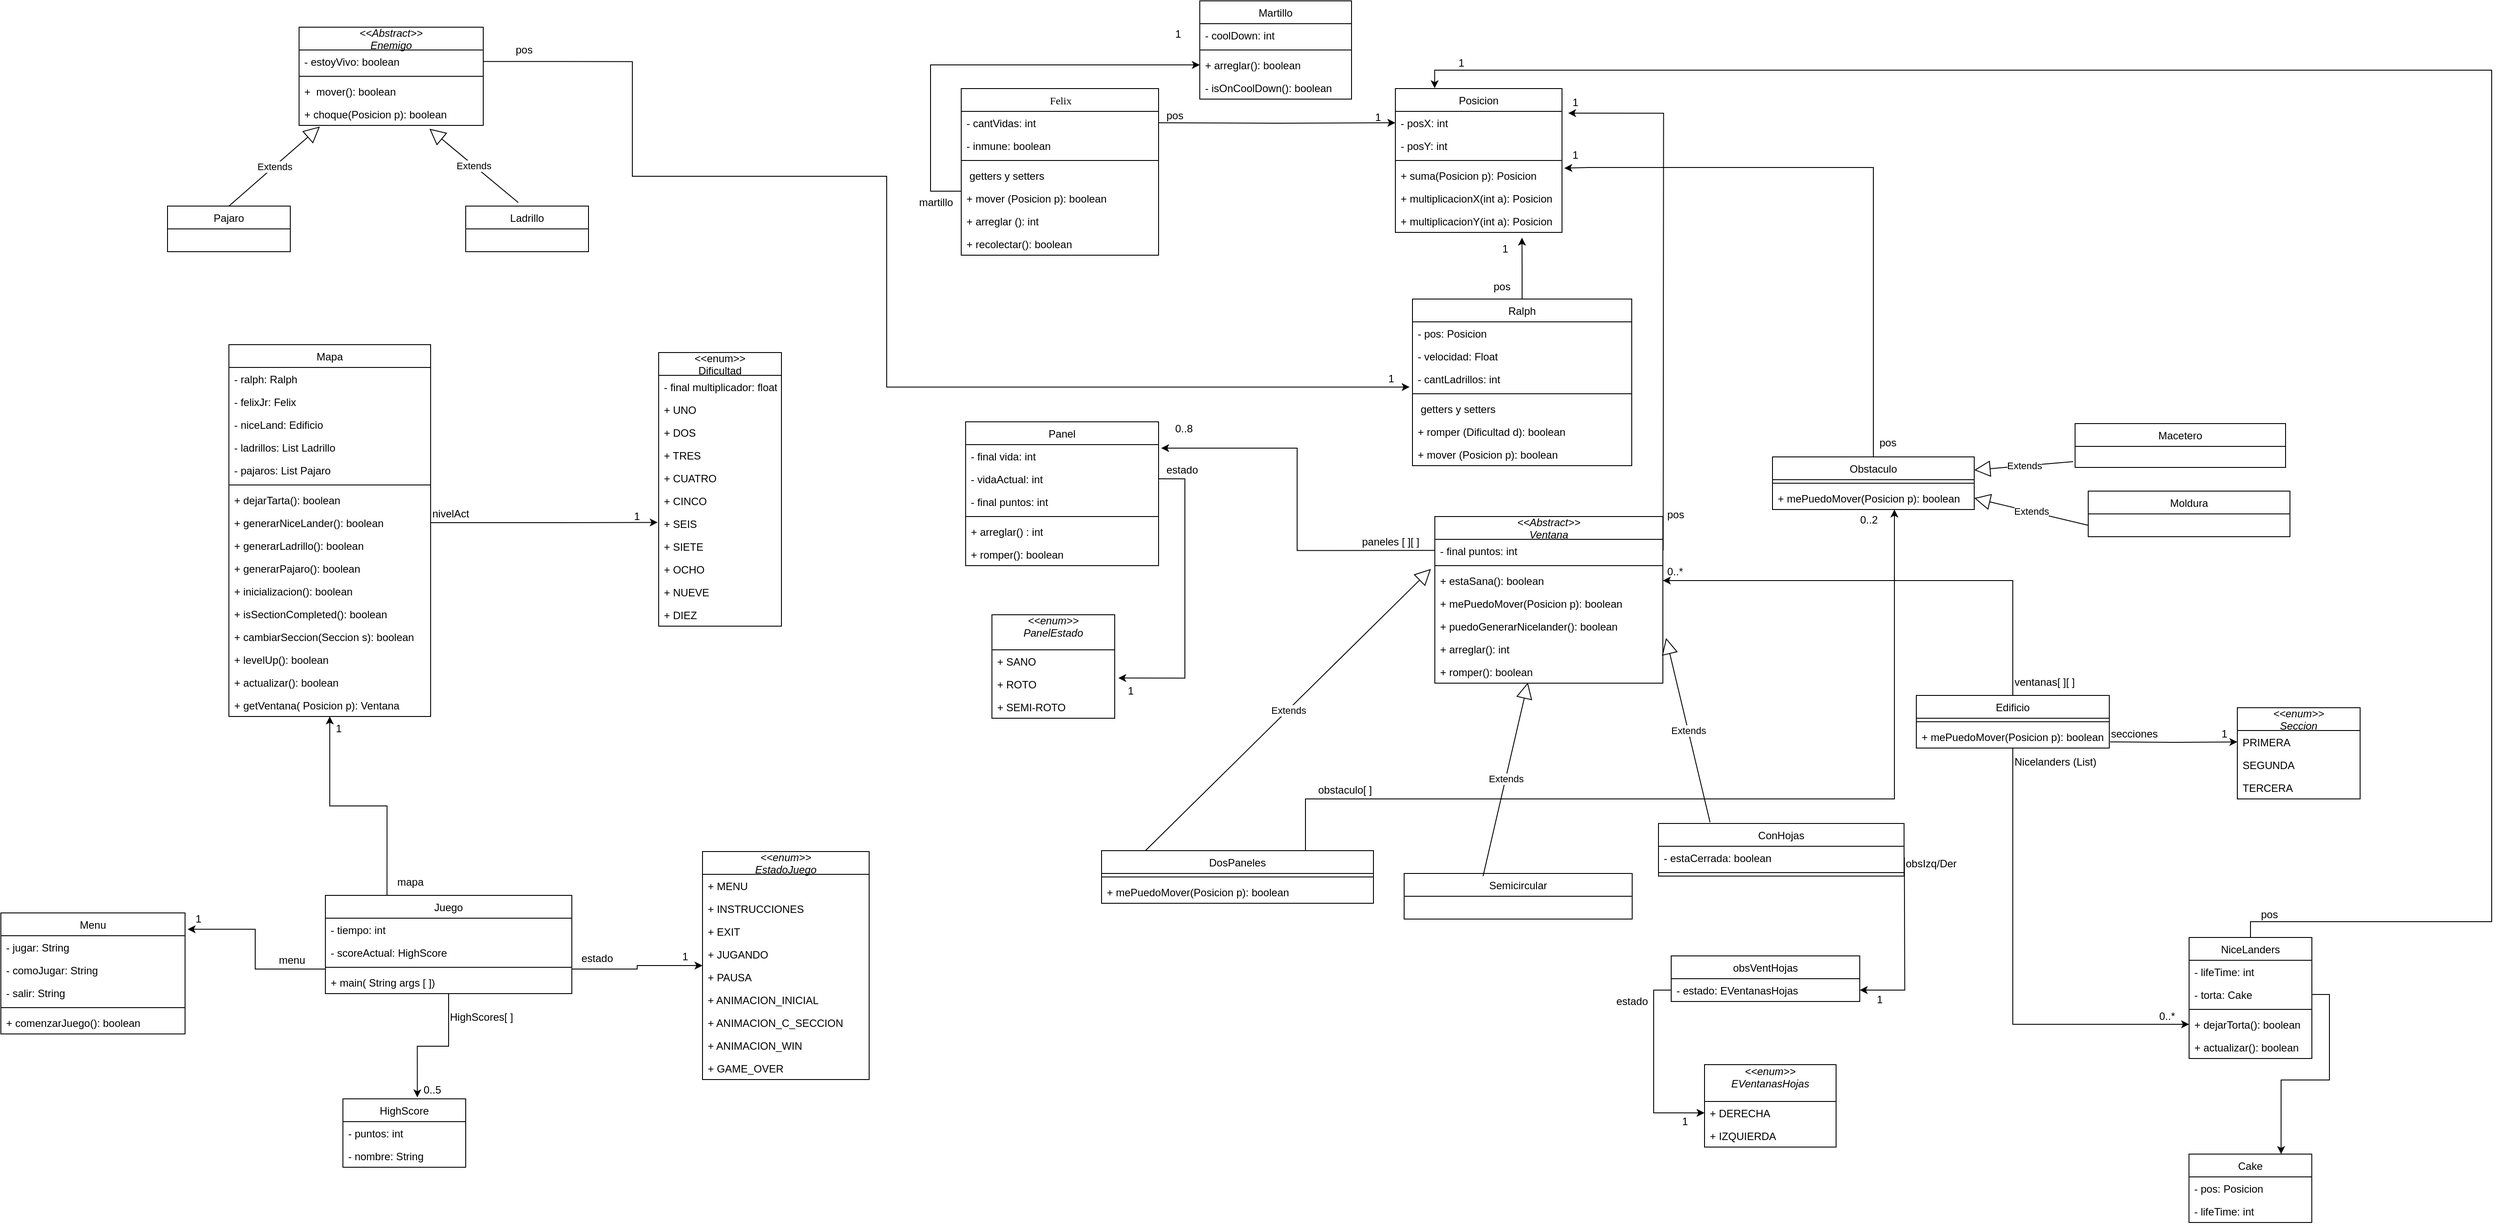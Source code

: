 <mxfile version="11.3.1" type="device" pages="1"><diagram name="Page-1" id="6133507b-19e7-1e82-6fc7-422aa6c4b21f"><mxGraphModel dx="3016" dy="1131" grid="1" gridSize="10" guides="1" tooltips="1" connect="1" arrows="1" fold="1" page="1" pageScale="1" pageWidth="1100" pageHeight="850" background="#ffffff" math="0" shadow="0"><root><mxCell id="0"/><mxCell id="1" parent="0"/><mxCell id="78961159f06e98e8-17" value="Felix" style="swimlane;html=1;fontStyle=0;align=center;verticalAlign=top;childLayout=stackLayout;horizontal=1;startSize=26;horizontalStack=0;resizeParent=1;resizeLast=0;collapsible=1;marginBottom=0;swimlaneFillColor=#ffffff;rounded=0;shadow=0;comic=0;labelBackgroundColor=none;strokeColor=#000000;strokeWidth=1;fillColor=none;fontFamily=Verdana;fontSize=12;fontColor=#000000;" parent="1" vertex="1"><mxGeometry x="35" y="130" width="225" height="190" as="geometry"/></mxCell><mxCell id="78961159f06e98e8-24" value="- cantVidas: int" style="text;html=1;strokeColor=none;fillColor=none;align=left;verticalAlign=top;spacingLeft=4;spacingRight=4;whiteSpace=wrap;overflow=hidden;rotatable=0;points=[[0,0.5],[1,0.5]];portConstraint=eastwest;" parent="78961159f06e98e8-17" vertex="1"><mxGeometry y="26" width="225" height="26" as="geometry"/></mxCell><mxCell id="xcd5v4WzkBK5xdd4XhuQ-1" value="- inmune: boolean" style="text;strokeColor=none;fillColor=none;align=left;verticalAlign=top;spacingLeft=4;spacingRight=4;overflow=hidden;rotatable=0;points=[[0,0.5],[1,0.5]];portConstraint=eastwest;" parent="78961159f06e98e8-17" vertex="1"><mxGeometry y="52" width="225" height="26" as="geometry"/></mxCell><mxCell id="78961159f06e98e8-19" value="" style="line;html=1;strokeWidth=1;fillColor=none;align=left;verticalAlign=middle;spacingTop=-1;spacingLeft=3;spacingRight=3;rotatable=0;labelPosition=right;points=[];portConstraint=eastwest;" parent="78961159f06e98e8-17" vertex="1"><mxGeometry y="78" width="225" height="8" as="geometry"/></mxCell><mxCell id="78961159f06e98e8-27" value="&amp;nbsp;getters y setters" style="text;html=1;strokeColor=none;fillColor=none;align=left;verticalAlign=top;spacingLeft=4;spacingRight=4;whiteSpace=wrap;overflow=hidden;rotatable=0;points=[[0,0.5],[1,0.5]];portConstraint=eastwest;" parent="78961159f06e98e8-17" vertex="1"><mxGeometry y="86" width="225" height="26" as="geometry"/></mxCell><mxCell id="xcd5v4WzkBK5xdd4XhuQ-4" value="+ mover (Posicion p): boolean" style="text;strokeColor=none;fillColor=none;align=left;verticalAlign=top;spacingLeft=4;spacingRight=4;overflow=hidden;rotatable=0;points=[[0,0.5],[1,0.5]];portConstraint=eastwest;" parent="78961159f06e98e8-17" vertex="1"><mxGeometry y="112" width="225" height="26" as="geometry"/></mxCell><mxCell id="xcd5v4WzkBK5xdd4XhuQ-5" value="+ arreglar (): int" style="text;strokeColor=none;fillColor=none;align=left;verticalAlign=top;spacingLeft=4;spacingRight=4;overflow=hidden;rotatable=0;points=[[0,0.5],[1,0.5]];portConstraint=eastwest;" parent="78961159f06e98e8-17" vertex="1"><mxGeometry y="138" width="225" height="26" as="geometry"/></mxCell><mxCell id="xcd5v4WzkBK5xdd4XhuQ-6" value="+ recolectar(): boolean" style="text;strokeColor=none;fillColor=none;align=left;verticalAlign=top;spacingLeft=4;spacingRight=4;overflow=hidden;rotatable=0;points=[[0,0.5],[1,0.5]];portConstraint=eastwest;" parent="78961159f06e98e8-17" vertex="1"><mxGeometry y="164" width="225" height="26" as="geometry"/></mxCell><mxCell id="xcd5v4WzkBK5xdd4XhuQ-7" value="Posicion" style="swimlane;fontStyle=0;childLayout=stackLayout;horizontal=1;startSize=26;fillColor=none;horizontalStack=0;resizeParent=1;resizeParentMax=0;resizeLast=0;collapsible=1;marginBottom=0;" parent="1" vertex="1"><mxGeometry x="530" y="130" width="190" height="164" as="geometry"/></mxCell><mxCell id="xcd5v4WzkBK5xdd4XhuQ-8" value="- posX: int" style="text;strokeColor=none;fillColor=none;align=left;verticalAlign=top;spacingLeft=4;spacingRight=4;overflow=hidden;rotatable=0;points=[[0,0.5],[1,0.5]];portConstraint=eastwest;" parent="xcd5v4WzkBK5xdd4XhuQ-7" vertex="1"><mxGeometry y="26" width="190" height="26" as="geometry"/></mxCell><mxCell id="xcd5v4WzkBK5xdd4XhuQ-9" value="- posY: int" style="text;strokeColor=none;fillColor=none;align=left;verticalAlign=top;spacingLeft=4;spacingRight=4;overflow=hidden;rotatable=0;points=[[0,0.5],[1,0.5]];portConstraint=eastwest;" parent="xcd5v4WzkBK5xdd4XhuQ-7" vertex="1"><mxGeometry y="52" width="190" height="26" as="geometry"/></mxCell><mxCell id="-qw8hzl_D3MN5fr_x_IK-12" value="" style="line;strokeWidth=1;fillColor=none;align=left;verticalAlign=middle;spacingTop=-1;spacingLeft=3;spacingRight=3;rotatable=0;labelPosition=right;points=[];portConstraint=eastwest;" parent="xcd5v4WzkBK5xdd4XhuQ-7" vertex="1"><mxGeometry y="78" width="190" height="8" as="geometry"/></mxCell><mxCell id="-qw8hzl_D3MN5fr_x_IK-11" value="+ suma(Posicion p): Posicion" style="text;strokeColor=none;fillColor=none;align=left;verticalAlign=top;spacingLeft=4;spacingRight=4;overflow=hidden;rotatable=0;points=[[0,0.5],[1,0.5]];portConstraint=eastwest;" parent="xcd5v4WzkBK5xdd4XhuQ-7" vertex="1"><mxGeometry y="86" width="190" height="26" as="geometry"/></mxCell><mxCell id="-qw8hzl_D3MN5fr_x_IK-13" value="+ multiplicacionX(int a): Posicion" style="text;strokeColor=none;fillColor=none;align=left;verticalAlign=top;spacingLeft=4;spacingRight=4;overflow=hidden;rotatable=0;points=[[0,0.5],[1,0.5]];portConstraint=eastwest;" parent="xcd5v4WzkBK5xdd4XhuQ-7" vertex="1"><mxGeometry y="112" width="190" height="26" as="geometry"/></mxCell><mxCell id="-qw8hzl_D3MN5fr_x_IK-16" value="+ multiplicacionY(int a): Posicion" style="text;strokeColor=none;fillColor=none;align=left;verticalAlign=top;spacingLeft=4;spacingRight=4;overflow=hidden;rotatable=0;points=[[0,0.5],[1,0.5]];portConstraint=eastwest;" parent="xcd5v4WzkBK5xdd4XhuQ-7" vertex="1"><mxGeometry y="138" width="190" height="26" as="geometry"/></mxCell><mxCell id="xcd5v4WzkBK5xdd4XhuQ-12" value="Panel" style="swimlane;fontStyle=0;childLayout=stackLayout;horizontal=1;startSize=26;fillColor=none;horizontalStack=0;resizeParent=1;resizeParentMax=0;resizeLast=0;collapsible=1;marginBottom=0;" parent="1" vertex="1"><mxGeometry x="40" y="510" width="220" height="164" as="geometry"/></mxCell><mxCell id="xcd5v4WzkBK5xdd4XhuQ-119" value="- final vida: int" style="text;strokeColor=none;fillColor=none;align=left;verticalAlign=top;spacingLeft=4;spacingRight=4;overflow=hidden;rotatable=0;points=[[0,0.5],[1,0.5]];portConstraint=eastwest;" parent="xcd5v4WzkBK5xdd4XhuQ-12" vertex="1"><mxGeometry y="26" width="220" height="26" as="geometry"/></mxCell><mxCell id="uqJl0xbdcyPXLwnCNDWz-15" value="- vidaActual: int" style="text;strokeColor=none;fillColor=none;align=left;verticalAlign=top;spacingLeft=4;spacingRight=4;overflow=hidden;rotatable=0;points=[[0,0.5],[1,0.5]];portConstraint=eastwest;" vertex="1" parent="xcd5v4WzkBK5xdd4XhuQ-12"><mxGeometry y="52" width="220" height="26" as="geometry"/></mxCell><mxCell id="-qw8hzl_D3MN5fr_x_IK-7" value="- final puntos: int" style="text;strokeColor=none;fillColor=none;align=left;verticalAlign=top;spacingLeft=4;spacingRight=4;overflow=hidden;rotatable=0;points=[[0,0.5],[1,0.5]];portConstraint=eastwest;" parent="xcd5v4WzkBK5xdd4XhuQ-12" vertex="1"><mxGeometry y="78" width="220" height="26" as="geometry"/></mxCell><mxCell id="xcd5v4WzkBK5xdd4XhuQ-117" value="" style="line;strokeWidth=1;fillColor=none;align=left;verticalAlign=middle;spacingTop=-1;spacingLeft=3;spacingRight=3;rotatable=0;labelPosition=right;points=[];portConstraint=eastwest;" parent="xcd5v4WzkBK5xdd4XhuQ-12" vertex="1"><mxGeometry y="104" width="220" height="8" as="geometry"/></mxCell><mxCell id="xcd5v4WzkBK5xdd4XhuQ-118" value="+ arreglar() : int" style="text;strokeColor=none;fillColor=none;align=left;verticalAlign=top;spacingLeft=4;spacingRight=4;overflow=hidden;rotatable=0;points=[[0,0.5],[1,0.5]];portConstraint=eastwest;" parent="xcd5v4WzkBK5xdd4XhuQ-12" vertex="1"><mxGeometry y="112" width="220" height="26" as="geometry"/></mxCell><mxCell id="-qw8hzl_D3MN5fr_x_IK-6" value="+ romper(): boolean" style="text;strokeColor=none;fillColor=none;align=left;verticalAlign=top;spacingLeft=4;spacingRight=4;overflow=hidden;rotatable=0;points=[[0,0.5],[1,0.5]];portConstraint=eastwest;" parent="xcd5v4WzkBK5xdd4XhuQ-12" vertex="1"><mxGeometry y="138" width="220" height="26" as="geometry"/></mxCell><mxCell id="-qw8hzl_D3MN5fr_x_IK-17" style="edgeStyle=orthogonalEdgeStyle;rounded=0;orthogonalLoop=1;jettySize=auto;html=1;exitX=0.5;exitY=0;exitDx=0;exitDy=0;" parent="1" source="xcd5v4WzkBK5xdd4XhuQ-16" edge="1"><mxGeometry relative="1" as="geometry"><mxPoint x="674.333" y="300" as="targetPoint"/></mxGeometry></mxCell><mxCell id="xcd5v4WzkBK5xdd4XhuQ-16" value="Ralph" style="swimlane;fontStyle=0;childLayout=stackLayout;horizontal=1;startSize=26;fillColor=none;horizontalStack=0;resizeParent=1;resizeParentMax=0;resizeLast=0;collapsible=1;marginBottom=0;" parent="1" vertex="1"><mxGeometry x="549.5" y="370" width="250" height="190" as="geometry"/></mxCell><mxCell id="xcd5v4WzkBK5xdd4XhuQ-17" value="- pos: Posicion" style="text;strokeColor=none;fillColor=none;align=left;verticalAlign=top;spacingLeft=4;spacingRight=4;overflow=hidden;rotatable=0;points=[[0,0.5],[1,0.5]];portConstraint=eastwest;" parent="xcd5v4WzkBK5xdd4XhuQ-16" vertex="1"><mxGeometry y="26" width="250" height="26" as="geometry"/></mxCell><mxCell id="xcd5v4WzkBK5xdd4XhuQ-18" value="- velocidad: Float" style="text;strokeColor=none;fillColor=none;align=left;verticalAlign=top;spacingLeft=4;spacingRight=4;overflow=hidden;rotatable=0;points=[[0,0.5],[1,0.5]];portConstraint=eastwest;" parent="xcd5v4WzkBK5xdd4XhuQ-16" vertex="1"><mxGeometry y="52" width="250" height="26" as="geometry"/></mxCell><mxCell id="xcd5v4WzkBK5xdd4XhuQ-19" value="- cantLadrillos: int" style="text;strokeColor=none;fillColor=none;align=left;verticalAlign=top;spacingLeft=4;spacingRight=4;overflow=hidden;rotatable=0;points=[[0,0.5],[1,0.5]];portConstraint=eastwest;" parent="xcd5v4WzkBK5xdd4XhuQ-16" vertex="1"><mxGeometry y="78" width="250" height="26" as="geometry"/></mxCell><mxCell id="xcd5v4WzkBK5xdd4XhuQ-22" value="" style="line;strokeWidth=1;fillColor=none;align=left;verticalAlign=middle;spacingTop=-1;spacingLeft=3;spacingRight=3;rotatable=0;labelPosition=right;points=[];portConstraint=eastwest;" parent="xcd5v4WzkBK5xdd4XhuQ-16" vertex="1"><mxGeometry y="104" width="250" height="8" as="geometry"/></mxCell><mxCell id="xcd5v4WzkBK5xdd4XhuQ-23" value=" getters y setters" style="text;strokeColor=none;fillColor=none;align=left;verticalAlign=top;spacingLeft=4;spacingRight=4;overflow=hidden;rotatable=0;points=[[0,0.5],[1,0.5]];portConstraint=eastwest;" parent="xcd5v4WzkBK5xdd4XhuQ-16" vertex="1"><mxGeometry y="112" width="250" height="26" as="geometry"/></mxCell><mxCell id="xcd5v4WzkBK5xdd4XhuQ-24" value="+ romper (Dificultad d): boolean" style="text;strokeColor=none;fillColor=none;align=left;verticalAlign=top;spacingLeft=4;spacingRight=4;overflow=hidden;rotatable=0;points=[[0,0.5],[1,0.5]];portConstraint=eastwest;" parent="xcd5v4WzkBK5xdd4XhuQ-16" vertex="1"><mxGeometry y="138" width="250" height="26" as="geometry"/></mxCell><mxCell id="-qw8hzl_D3MN5fr_x_IK-105" value="+ mover (Posicion p): boolean" style="text;strokeColor=none;fillColor=none;align=left;verticalAlign=top;spacingLeft=4;spacingRight=4;overflow=hidden;rotatable=0;points=[[0,0.5],[1,0.5]];portConstraint=eastwest;" parent="xcd5v4WzkBK5xdd4XhuQ-16" vertex="1"><mxGeometry y="164" width="250" height="26" as="geometry"/></mxCell><mxCell id="xcd5v4WzkBK5xdd4XhuQ-25" value="&lt;&lt;Abstract&gt;&gt;&#10;Ventana" style="swimlane;fontStyle=2;childLayout=stackLayout;horizontal=1;startSize=26;fillColor=none;horizontalStack=0;resizeParent=1;resizeParentMax=0;resizeLast=0;collapsible=1;marginBottom=0;" parent="1" vertex="1"><mxGeometry x="575" y="618" width="260" height="190" as="geometry"/></mxCell><mxCell id="-qw8hzl_D3MN5fr_x_IK-10" value="- final puntos: int" style="text;strokeColor=none;fillColor=none;align=left;verticalAlign=top;spacingLeft=4;spacingRight=4;overflow=hidden;rotatable=0;points=[[0,0.5],[1,0.5]];portConstraint=eastwest;" parent="xcd5v4WzkBK5xdd4XhuQ-25" vertex="1"><mxGeometry y="26" width="260" height="26" as="geometry"/></mxCell><mxCell id="xcd5v4WzkBK5xdd4XhuQ-47" value="" style="line;strokeWidth=1;fillColor=none;align=left;verticalAlign=middle;spacingTop=-1;spacingLeft=3;spacingRight=3;rotatable=0;labelPosition=right;points=[];portConstraint=eastwest;" parent="xcd5v4WzkBK5xdd4XhuQ-25" vertex="1"><mxGeometry y="52" width="260" height="8" as="geometry"/></mxCell><mxCell id="xcd5v4WzkBK5xdd4XhuQ-46" value="+ estaSana(): boolean" style="text;strokeColor=none;fillColor=none;align=left;verticalAlign=top;spacingLeft=4;spacingRight=4;overflow=hidden;rotatable=0;points=[[0,0.5],[1,0.5]];portConstraint=eastwest;" parent="xcd5v4WzkBK5xdd4XhuQ-25" vertex="1"><mxGeometry y="60" width="260" height="26" as="geometry"/></mxCell><mxCell id="xcd5v4WzkBK5xdd4XhuQ-83" value="+ mePuedoMover(Posicion p): boolean" style="text;strokeColor=none;fillColor=none;align=left;verticalAlign=top;spacingLeft=4;spacingRight=4;overflow=hidden;rotatable=0;points=[[0,0.5],[1,0.5]];portConstraint=eastwest;" parent="xcd5v4WzkBK5xdd4XhuQ-25" vertex="1"><mxGeometry y="86" width="260" height="26" as="geometry"/></mxCell><mxCell id="-qw8hzl_D3MN5fr_x_IK-5" value="+ puedoGenerarNicelander(): boolean" style="text;strokeColor=none;fillColor=none;align=left;verticalAlign=top;spacingLeft=4;spacingRight=4;overflow=hidden;rotatable=0;points=[[0,0.5],[1,0.5]];portConstraint=eastwest;" parent="xcd5v4WzkBK5xdd4XhuQ-25" vertex="1"><mxGeometry y="112" width="260" height="26" as="geometry"/></mxCell><mxCell id="-qw8hzl_D3MN5fr_x_IK-8" value="+ arreglar(): int" style="text;strokeColor=none;fillColor=none;align=left;verticalAlign=top;spacingLeft=4;spacingRight=4;overflow=hidden;rotatable=0;points=[[0,0.5],[1,0.5]];portConstraint=eastwest;" parent="xcd5v4WzkBK5xdd4XhuQ-25" vertex="1"><mxGeometry y="138" width="260" height="26" as="geometry"/></mxCell><mxCell id="-qw8hzl_D3MN5fr_x_IK-9" value="+ romper(): boolean" style="text;strokeColor=none;fillColor=none;align=left;verticalAlign=top;spacingLeft=4;spacingRight=4;overflow=hidden;rotatable=0;points=[[0,0.5],[1,0.5]];portConstraint=eastwest;" parent="xcd5v4WzkBK5xdd4XhuQ-25" vertex="1"><mxGeometry y="164" width="260" height="26" as="geometry"/></mxCell><mxCell id="xcd5v4WzkBK5xdd4XhuQ-104" style="edgeStyle=orthogonalEdgeStyle;rounded=0;orthogonalLoop=1;jettySize=auto;html=1;exitX=0.75;exitY=0;exitDx=0;exitDy=0;" parent="1" source="xcd5v4WzkBK5xdd4XhuQ-29" target="xcd5v4WzkBK5xdd4XhuQ-66" edge="1"><mxGeometry relative="1" as="geometry"><mxPoint x="1099" y="676.167" as="targetPoint"/><Array as="points"><mxPoint x="428" y="940"/><mxPoint x="1099" y="940"/></Array></mxGeometry></mxCell><mxCell id="xcd5v4WzkBK5xdd4XhuQ-29" value="DosPaneles" style="swimlane;fontStyle=0;childLayout=stackLayout;horizontal=1;startSize=26;fillColor=none;horizontalStack=0;resizeParent=1;resizeParentMax=0;resizeLast=0;collapsible=1;marginBottom=0;" parent="1" vertex="1"><mxGeometry x="195" y="999" width="310" height="60" as="geometry"/></mxCell><mxCell id="xcd5v4WzkBK5xdd4XhuQ-103" value="Extends" style="endArrow=block;endSize=16;endFill=0;html=1;entryX=-0.017;entryY=-0.011;entryDx=0;entryDy=0;entryPerimeter=0;" parent="xcd5v4WzkBK5xdd4XhuQ-29" target="xcd5v4WzkBK5xdd4XhuQ-46" edge="1"><mxGeometry width="160" relative="1" as="geometry"><mxPoint x="50" as="sourcePoint"/><mxPoint x="210" as="targetPoint"/></mxGeometry></mxCell><mxCell id="xcd5v4WzkBK5xdd4XhuQ-106" value="" style="line;strokeWidth=1;fillColor=none;align=left;verticalAlign=middle;spacingTop=-1;spacingLeft=3;spacingRight=3;rotatable=0;labelPosition=right;points=[];portConstraint=eastwest;" parent="xcd5v4WzkBK5xdd4XhuQ-29" vertex="1"><mxGeometry y="26" width="310" height="8" as="geometry"/></mxCell><mxCell id="xcd5v4WzkBK5xdd4XhuQ-105" value="+ mePuedoMover(Posicion p): boolean" style="text;strokeColor=none;fillColor=none;align=left;verticalAlign=top;spacingLeft=4;spacingRight=4;overflow=hidden;rotatable=0;points=[[0,0.5],[1,0.5]];portConstraint=eastwest;" parent="xcd5v4WzkBK5xdd4XhuQ-29" vertex="1"><mxGeometry y="34" width="310" height="26" as="geometry"/></mxCell><mxCell id="xcd5v4WzkBK5xdd4XhuQ-33" value="Semicircular" style="swimlane;fontStyle=0;childLayout=stackLayout;horizontal=1;startSize=26;fillColor=none;horizontalStack=0;resizeParent=1;resizeParentMax=0;resizeLast=0;collapsible=1;marginBottom=0;" parent="1" vertex="1"><mxGeometry x="540" y="1025" width="260" height="52" as="geometry"/></mxCell><mxCell id="xcd5v4WzkBK5xdd4XhuQ-42" value="Extends" style="endArrow=block;endSize=16;endFill=0;html=1;entryX=0.408;entryY=0.974;entryDx=0;entryDy=0;entryPerimeter=0;" parent="xcd5v4WzkBK5xdd4XhuQ-33" target="-qw8hzl_D3MN5fr_x_IK-9" edge="1"><mxGeometry width="160" relative="1" as="geometry"><mxPoint x="90" y="3" as="sourcePoint"/><mxPoint x="87" y="-90" as="targetPoint"/></mxGeometry></mxCell><mxCell id="xcd5v4WzkBK5xdd4XhuQ-37" value="ConHojas" style="swimlane;fontStyle=0;childLayout=stackLayout;horizontal=1;startSize=26;fillColor=none;horizontalStack=0;resizeParent=1;resizeParentMax=0;resizeLast=0;collapsible=1;marginBottom=0;" parent="1" vertex="1"><mxGeometry x="830" y="968" width="280" height="60" as="geometry"/></mxCell><mxCell id="-qw8hzl_D3MN5fr_x_IK-1" value="- estaCerrada: boolean" style="text;strokeColor=none;fillColor=none;align=left;verticalAlign=top;spacingLeft=4;spacingRight=4;overflow=hidden;rotatable=0;points=[[0,0.5],[1,0.5]];portConstraint=eastwest;" parent="xcd5v4WzkBK5xdd4XhuQ-37" vertex="1"><mxGeometry y="26" width="280" height="26" as="geometry"/></mxCell><mxCell id="xcd5v4WzkBK5xdd4XhuQ-61" value="" style="line;strokeWidth=1;fillColor=none;align=left;verticalAlign=middle;spacingTop=-1;spacingLeft=3;spacingRight=3;rotatable=0;labelPosition=right;points=[];portConstraint=eastwest;" parent="xcd5v4WzkBK5xdd4XhuQ-37" vertex="1"><mxGeometry y="52" width="280" height="8" as="geometry"/></mxCell><mxCell id="xcd5v4WzkBK5xdd4XhuQ-48" style="edgeStyle=orthogonalEdgeStyle;rounded=0;orthogonalLoop=1;jettySize=auto;html=1;exitX=1;exitY=0.5;exitDx=0;exitDy=0;entryX=0;entryY=0.5;entryDx=0;entryDy=0;" parent="1" target="xcd5v4WzkBK5xdd4XhuQ-8" edge="1"><mxGeometry relative="1" as="geometry"><mxPoint x="260" y="169" as="sourcePoint"/></mxGeometry></mxCell><mxCell id="xcd5v4WzkBK5xdd4XhuQ-49" value="pos" style="text;html=1;resizable=0;points=[];autosize=1;align=left;verticalAlign=top;spacingTop=-4;" parent="1" vertex="1"><mxGeometry x="267" y="151" width="40" height="20" as="geometry"/></mxCell><mxCell id="xcd5v4WzkBK5xdd4XhuQ-50" value="1" style="text;html=1;resizable=0;points=[];autosize=1;align=left;verticalAlign=top;spacingTop=-4;" parent="1" vertex="1"><mxGeometry x="505" y="153" width="20" height="20" as="geometry"/></mxCell><mxCell id="xcd5v4WzkBK5xdd4XhuQ-53" value="pos" style="text;html=1;resizable=0;points=[];autosize=1;align=left;verticalAlign=top;spacingTop=-4;" parent="1" vertex="1"><mxGeometry x="640" y="346" width="40" height="20" as="geometry"/></mxCell><mxCell id="xcd5v4WzkBK5xdd4XhuQ-54" value="1" style="text;html=1;resizable=0;points=[];autosize=1;align=left;verticalAlign=top;spacingTop=-4;" parent="1" vertex="1"><mxGeometry x="650" y="303" width="20" height="20" as="geometry"/></mxCell><mxCell id="xcd5v4WzkBK5xdd4XhuQ-57" value="obsVentHojas" style="swimlane;fontStyle=0;childLayout=stackLayout;horizontal=1;startSize=26;fillColor=none;horizontalStack=0;resizeParent=1;resizeParentMax=0;resizeLast=0;collapsible=1;marginBottom=0;" parent="1" vertex="1"><mxGeometry x="844.5" y="1119" width="215" height="52" as="geometry"/></mxCell><mxCell id="xcd5v4WzkBK5xdd4XhuQ-58" value="- estado: EVentanasHojas" style="text;strokeColor=none;fillColor=none;align=left;verticalAlign=top;spacingLeft=4;spacingRight=4;overflow=hidden;rotatable=0;points=[[0,0.5],[1,0.5]];portConstraint=eastwest;" parent="xcd5v4WzkBK5xdd4XhuQ-57" vertex="1"><mxGeometry y="26" width="215" height="26" as="geometry"/></mxCell><mxCell id="xcd5v4WzkBK5xdd4XhuQ-44" value="Extends" style="endArrow=block;endSize=16;endFill=0;html=1;entryX=1.014;entryY=0.019;entryDx=0;entryDy=0;exitX=0.21;exitY=-0.023;exitDx=0;exitDy=0;exitPerimeter=0;entryPerimeter=0;" parent="1" source="xcd5v4WzkBK5xdd4XhuQ-37" target="-qw8hzl_D3MN5fr_x_IK-8" edge="1"><mxGeometry width="160" relative="1" as="geometry"><mxPoint x="839.5" y="775" as="sourcePoint"/><mxPoint x="828.26" y="790.99" as="targetPoint"/></mxGeometry></mxCell><mxCell id="cnPeGhkWmPidxFNx7E1A-4" style="edgeStyle=orthogonalEdgeStyle;rounded=0;orthogonalLoop=1;jettySize=auto;html=1;exitX=0.5;exitY=0;exitDx=0;exitDy=0;entryX=1.014;entryY=0.181;entryDx=0;entryDy=0;entryPerimeter=0;" parent="1" source="xcd5v4WzkBK5xdd4XhuQ-64" target="-qw8hzl_D3MN5fr_x_IK-11" edge="1"><mxGeometry relative="1" as="geometry"><mxPoint x="750" y="230" as="targetPoint"/><Array as="points"><mxPoint x="1075" y="220"/><mxPoint x="750" y="220"/></Array></mxGeometry></mxCell><mxCell id="xcd5v4WzkBK5xdd4XhuQ-64" value="Obstaculo" style="swimlane;fontStyle=0;childLayout=stackLayout;horizontal=1;startSize=26;fillColor=none;horizontalStack=0;resizeParent=1;resizeParentMax=0;resizeLast=0;collapsible=1;marginBottom=0;" parent="1" vertex="1"><mxGeometry x="960" y="550" width="230" height="60" as="geometry"/></mxCell><mxCell id="cnPeGhkWmPidxFNx7E1A-2" value="" style="line;strokeWidth=1;fillColor=none;align=left;verticalAlign=middle;spacingTop=-1;spacingLeft=3;spacingRight=3;rotatable=0;labelPosition=right;points=[];portConstraint=eastwest;" parent="xcd5v4WzkBK5xdd4XhuQ-64" vertex="1"><mxGeometry y="26" width="230" height="8" as="geometry"/></mxCell><mxCell id="xcd5v4WzkBK5xdd4XhuQ-66" value="+ mePuedoMover(Posicion p): boolean" style="text;strokeColor=none;fillColor=none;align=left;verticalAlign=top;spacingLeft=4;spacingRight=4;overflow=hidden;rotatable=0;points=[[0,0.5],[1,0.5]];portConstraint=eastwest;" parent="xcd5v4WzkBK5xdd4XhuQ-64" vertex="1"><mxGeometry y="34" width="230" height="26" as="geometry"/></mxCell><mxCell id="xcd5v4WzkBK5xdd4XhuQ-68" value="Macetero" style="swimlane;fontStyle=0;childLayout=stackLayout;horizontal=1;startSize=26;fillColor=none;horizontalStack=0;resizeParent=1;resizeParentMax=0;resizeLast=0;collapsible=1;marginBottom=0;" parent="1" vertex="1"><mxGeometry x="1305" y="512" width="240" height="50" as="geometry"/></mxCell><mxCell id="xcd5v4WzkBK5xdd4XhuQ-72" value="Moldura" style="swimlane;fontStyle=0;childLayout=stackLayout;horizontal=1;startSize=26;fillColor=none;horizontalStack=0;resizeParent=1;resizeParentMax=0;resizeLast=0;collapsible=1;marginBottom=0;" parent="1" vertex="1"><mxGeometry x="1320" y="589" width="230" height="52" as="geometry"/></mxCell><mxCell id="xcd5v4WzkBK5xdd4XhuQ-81" value="obstaculo[ ]" style="text;html=1;resizable=0;points=[];autosize=1;align=left;verticalAlign=top;spacingTop=-4;" parent="1" vertex="1"><mxGeometry x="439.5" y="920" width="80" height="20" as="geometry"/></mxCell><mxCell id="xcd5v4WzkBK5xdd4XhuQ-82" value="0..2" style="text;html=1;resizable=0;points=[];autosize=1;align=left;verticalAlign=top;spacingTop=-4;" parent="1" vertex="1"><mxGeometry x="1057.5" y="612" width="40" height="20" as="geometry"/></mxCell><mxCell id="xcd5v4WzkBK5xdd4XhuQ-87" style="edgeStyle=orthogonalEdgeStyle;rounded=0;orthogonalLoop=1;jettySize=auto;html=1;exitX=1;exitY=0.5;exitDx=0;exitDy=0;entryX=1.037;entryY=0.079;entryDx=0;entryDy=0;entryPerimeter=0;" parent="1" target="xcd5v4WzkBK5xdd4XhuQ-8" edge="1"><mxGeometry relative="1" as="geometry"><mxPoint x="835.333" y="656.667" as="sourcePoint"/></mxGeometry></mxCell><mxCell id="xcd5v4WzkBK5xdd4XhuQ-88" value="1" style="text;html=1;resizable=0;points=[];autosize=1;align=left;verticalAlign=top;spacingTop=-4;" parent="1" vertex="1"><mxGeometry x="730" y="136" width="20" height="20" as="geometry"/></mxCell><mxCell id="xcd5v4WzkBK5xdd4XhuQ-89" value="pos" style="text;html=1;resizable=0;points=[];autosize=1;align=left;verticalAlign=top;spacingTop=-4;" parent="1" vertex="1"><mxGeometry x="837.5" y="606" width="40" height="20" as="geometry"/></mxCell><mxCell id="xcd5v4WzkBK5xdd4XhuQ-90" style="edgeStyle=orthogonalEdgeStyle;rounded=0;orthogonalLoop=1;jettySize=auto;html=1;exitX=1;exitY=0.5;exitDx=0;exitDy=0;entryX=1;entryY=0.5;entryDx=0;entryDy=0;" parent="1" target="xcd5v4WzkBK5xdd4XhuQ-58" edge="1"><mxGeometry relative="1" as="geometry"><mxPoint x="1110.333" y="1006.667" as="sourcePoint"/></mxGeometry></mxCell><mxCell id="xcd5v4WzkBK5xdd4XhuQ-91" value="obsIzq/Der" style="text;html=1;resizable=0;points=[];autosize=1;align=left;verticalAlign=top;spacingTop=-4;" parent="1" vertex="1"><mxGeometry x="1110" y="1004" width="80" height="20" as="geometry"/></mxCell><mxCell id="xcd5v4WzkBK5xdd4XhuQ-92" value="1" style="text;html=1;resizable=0;points=[];autosize=1;align=left;verticalAlign=top;spacingTop=-4;" parent="1" vertex="1"><mxGeometry x="1077" y="1159" width="20" height="20" as="geometry"/></mxCell><mxCell id="xcd5v4WzkBK5xdd4XhuQ-93" value="&lt;&lt;enum&gt;&gt;&#10;EVentanasHojas&#10;" style="swimlane;fontStyle=2;childLayout=stackLayout;horizontal=1;startSize=42;fillColor=none;horizontalStack=0;resizeParent=1;resizeParentMax=0;resizeLast=0;collapsible=1;marginBottom=0;" parent="1" vertex="1"><mxGeometry x="882.5" y="1243" width="150" height="94" as="geometry"/></mxCell><mxCell id="xcd5v4WzkBK5xdd4XhuQ-94" value="+ DERECHA" style="text;strokeColor=none;fillColor=none;align=left;verticalAlign=top;spacingLeft=4;spacingRight=4;overflow=hidden;rotatable=0;points=[[0,0.5],[1,0.5]];portConstraint=eastwest;" parent="xcd5v4WzkBK5xdd4XhuQ-93" vertex="1"><mxGeometry y="42" width="150" height="26" as="geometry"/></mxCell><mxCell id="xcd5v4WzkBK5xdd4XhuQ-95" value="+ IZQUIERDA" style="text;strokeColor=none;fillColor=none;align=left;verticalAlign=top;spacingLeft=4;spacingRight=4;overflow=hidden;rotatable=0;points=[[0,0.5],[1,0.5]];portConstraint=eastwest;" parent="xcd5v4WzkBK5xdd4XhuQ-93" vertex="1"><mxGeometry y="68" width="150" height="26" as="geometry"/></mxCell><mxCell id="xcd5v4WzkBK5xdd4XhuQ-98" style="edgeStyle=orthogonalEdgeStyle;rounded=0;orthogonalLoop=1;jettySize=auto;html=1;exitX=0;exitY=0.5;exitDx=0;exitDy=0;entryX=0;entryY=0.5;entryDx=0;entryDy=0;" parent="1" source="xcd5v4WzkBK5xdd4XhuQ-58" target="xcd5v4WzkBK5xdd4XhuQ-94" edge="1"><mxGeometry relative="1" as="geometry"/></mxCell><mxCell id="xcd5v4WzkBK5xdd4XhuQ-99" value="estado" style="text;html=1;resizable=0;points=[];autosize=1;align=left;verticalAlign=top;spacingTop=-4;" parent="1" vertex="1"><mxGeometry x="780" y="1161" width="60" height="20" as="geometry"/></mxCell><mxCell id="xcd5v4WzkBK5xdd4XhuQ-102" value="1" style="text;html=1;resizable=0;points=[];autosize=1;align=left;verticalAlign=top;spacingTop=-4;" parent="1" vertex="1"><mxGeometry x="855" y="1298" width="20" height="20" as="geometry"/></mxCell><mxCell id="xcd5v4WzkBK5xdd4XhuQ-108" value="&lt;&lt;enum&gt;&gt;&#10;PanelEstado&#10;" style="swimlane;fontStyle=2;childLayout=stackLayout;horizontal=1;startSize=40;fillColor=none;horizontalStack=0;resizeParent=1;resizeParentMax=0;resizeLast=0;collapsible=1;marginBottom=0;" parent="1" vertex="1"><mxGeometry x="70" y="730" width="140" height="118" as="geometry"/></mxCell><mxCell id="xcd5v4WzkBK5xdd4XhuQ-109" value="+ SANO" style="text;strokeColor=none;fillColor=none;align=left;verticalAlign=top;spacingLeft=4;spacingRight=4;overflow=hidden;rotatable=0;points=[[0,0.5],[1,0.5]];portConstraint=eastwest;" parent="xcd5v4WzkBK5xdd4XhuQ-108" vertex="1"><mxGeometry y="40" width="140" height="26" as="geometry"/></mxCell><mxCell id="xcd5v4WzkBK5xdd4XhuQ-110" value="+ ROTO" style="text;strokeColor=none;fillColor=none;align=left;verticalAlign=top;spacingLeft=4;spacingRight=4;overflow=hidden;rotatable=0;points=[[0,0.5],[1,0.5]];portConstraint=eastwest;" parent="xcd5v4WzkBK5xdd4XhuQ-108" vertex="1"><mxGeometry y="66" width="140" height="26" as="geometry"/></mxCell><mxCell id="xcd5v4WzkBK5xdd4XhuQ-111" value="+ SEMI-ROTO" style="text;strokeColor=none;fillColor=none;align=left;verticalAlign=top;spacingLeft=4;spacingRight=4;overflow=hidden;rotatable=0;points=[[0,0.5],[1,0.5]];portConstraint=eastwest;" parent="xcd5v4WzkBK5xdd4XhuQ-108" vertex="1"><mxGeometry y="92" width="140" height="26" as="geometry"/></mxCell><mxCell id="xcd5v4WzkBK5xdd4XhuQ-112" style="edgeStyle=orthogonalEdgeStyle;rounded=0;orthogonalLoop=1;jettySize=auto;html=1;exitX=1;exitY=0.5;exitDx=0;exitDy=0;entryX=1.029;entryY=0.237;entryDx=0;entryDy=0;entryPerimeter=0;" parent="1" target="xcd5v4WzkBK5xdd4XhuQ-110" edge="1"><mxGeometry relative="1" as="geometry"><mxPoint x="260" y="575" as="sourcePoint"/><Array as="points"><mxPoint x="290" y="575"/><mxPoint x="290" y="802"/></Array></mxGeometry></mxCell><mxCell id="xcd5v4WzkBK5xdd4XhuQ-113" value="estado" style="text;html=1;resizable=0;points=[];autosize=1;align=left;verticalAlign=top;spacingTop=-4;" parent="1" vertex="1"><mxGeometry x="267" y="555" width="60" height="20" as="geometry"/></mxCell><mxCell id="xcd5v4WzkBK5xdd4XhuQ-114" value="1" style="text;html=1;resizable=0;points=[];autosize=1;align=left;verticalAlign=top;spacingTop=-4;" parent="1" vertex="1"><mxGeometry x="223" y="807" width="20" height="20" as="geometry"/></mxCell><mxCell id="xcd5v4WzkBK5xdd4XhuQ-79" value="Extends" style="endArrow=block;endSize=16;endFill=0;html=1;entryX=1;entryY=0.5;entryDx=0;entryDy=0;exitX=0;exitY=0.5;exitDx=0;exitDy=0;" parent="1" target="xcd5v4WzkBK5xdd4XhuQ-66" edge="1"><mxGeometry width="160" relative="1" as="geometry"><mxPoint x="1320" y="628" as="sourcePoint"/><mxPoint x="1194.83" y="625.998" as="targetPoint"/></mxGeometry></mxCell><mxCell id="xcd5v4WzkBK5xdd4XhuQ-77" value="Extends" style="endArrow=block;endSize=16;endFill=0;html=1;entryX=1;entryY=0.25;entryDx=0;entryDy=0;exitX=-0.009;exitY=0.724;exitDx=0;exitDy=0;exitPerimeter=0;" parent="1" target="xcd5v4WzkBK5xdd4XhuQ-64" edge="1"><mxGeometry width="160" relative="1" as="geometry"><mxPoint x="1302.84" y="555.376" as="sourcePoint"/><mxPoint x="1470" y="516" as="targetPoint"/></mxGeometry></mxCell><mxCell id="cnPeGhkWmPidxFNx7E1A-5" value="1" style="text;html=1;resizable=0;points=[];autosize=1;align=left;verticalAlign=top;spacingTop=-4;" parent="1" vertex="1"><mxGeometry x="600" y="91" width="20" height="20" as="geometry"/></mxCell><mxCell id="cnPeGhkWmPidxFNx7E1A-6" value="pos" style="text;html=1;resizable=0;points=[];autosize=1;align=left;verticalAlign=top;spacingTop=-4;" parent="1" vertex="1"><mxGeometry x="1079.5" y="524" width="30" height="20" as="geometry"/></mxCell><mxCell id="cnPeGhkWmPidxFNx7E1A-7" style="edgeStyle=orthogonalEdgeStyle;rounded=0;orthogonalLoop=1;jettySize=auto;html=1;" parent="1" edge="1"><mxGeometry relative="1" as="geometry"><mxPoint x="575" y="656.667" as="sourcePoint"/><mxPoint x="263" y="540" as="targetPoint"/><Array as="points"><mxPoint x="418" y="657"/><mxPoint x="418" y="540"/><mxPoint x="263" y="540"/></Array></mxGeometry></mxCell><mxCell id="cnPeGhkWmPidxFNx7E1A-8" value="0..8" style="text;html=1;resizable=0;points=[];autosize=1;align=left;verticalAlign=top;spacingTop=-4;" parent="1" vertex="1"><mxGeometry x="277" y="508" width="40" height="20" as="geometry"/></mxCell><mxCell id="cnPeGhkWmPidxFNx7E1A-9" value="paneles [ ][ ]" style="text;html=1;resizable=0;points=[];autosize=1;align=left;verticalAlign=top;spacingTop=-4;" parent="1" vertex="1"><mxGeometry x="489.5" y="637" width="80" height="20" as="geometry"/></mxCell><mxCell id="uqJl0xbdcyPXLwnCNDWz-2" style="edgeStyle=orthogonalEdgeStyle;rounded=0;orthogonalLoop=1;jettySize=auto;html=1;exitX=0.5;exitY=0;exitDx=0;exitDy=0;" edge="1" parent="1" source="cnPeGhkWmPidxFNx7E1A-10" target="xcd5v4WzkBK5xdd4XhuQ-46"><mxGeometry relative="1" as="geometry"/></mxCell><mxCell id="uqJl0xbdcyPXLwnCNDWz-6" style="edgeStyle=orthogonalEdgeStyle;rounded=0;orthogonalLoop=1;jettySize=auto;html=1;" edge="1" parent="1" source="cnPeGhkWmPidxFNx7E1A-10" target="-qw8hzl_D3MN5fr_x_IK-34"><mxGeometry relative="1" as="geometry"/></mxCell><mxCell id="cnPeGhkWmPidxFNx7E1A-10" value="Edificio" style="swimlane;fontStyle=0;childLayout=stackLayout;horizontal=1;startSize=26;fillColor=none;horizontalStack=0;resizeParent=1;resizeParentMax=0;resizeLast=0;collapsible=1;marginBottom=0;" parent="1" vertex="1"><mxGeometry x="1124" y="822" width="220" height="60" as="geometry"/></mxCell><mxCell id="cnPeGhkWmPidxFNx7E1A-28" value="" style="line;strokeWidth=1;fillColor=none;align=left;verticalAlign=middle;spacingTop=-1;spacingLeft=3;spacingRight=3;rotatable=0;labelPosition=right;points=[];portConstraint=eastwest;" parent="cnPeGhkWmPidxFNx7E1A-10" vertex="1"><mxGeometry y="26" width="220" height="8" as="geometry"/></mxCell><mxCell id="cnPeGhkWmPidxFNx7E1A-13" value="+ mePuedoMover(Posicion p): boolean" style="text;strokeColor=none;fillColor=none;align=left;verticalAlign=top;spacingLeft=4;spacingRight=4;overflow=hidden;rotatable=0;points=[[0,0.5],[1,0.5]];portConstraint=eastwest;" parent="cnPeGhkWmPidxFNx7E1A-10" vertex="1"><mxGeometry y="34" width="220" height="26" as="geometry"/></mxCell><mxCell id="cnPeGhkWmPidxFNx7E1A-14" value="&lt;&lt;enum&gt;&gt;&#10;Seccion" style="swimlane;fontStyle=2;childLayout=stackLayout;horizontal=1;startSize=26;fillColor=none;horizontalStack=0;resizeParent=1;resizeParentMax=0;resizeLast=0;collapsible=1;marginBottom=0;" parent="1" vertex="1"><mxGeometry x="1490" y="836" width="140" height="104" as="geometry"/></mxCell><mxCell id="cnPeGhkWmPidxFNx7E1A-15" value="PRIMERA" style="text;strokeColor=none;fillColor=none;align=left;verticalAlign=top;spacingLeft=4;spacingRight=4;overflow=hidden;rotatable=0;points=[[0,0.5],[1,0.5]];portConstraint=eastwest;" parent="cnPeGhkWmPidxFNx7E1A-14" vertex="1"><mxGeometry y="26" width="140" height="26" as="geometry"/></mxCell><mxCell id="cnPeGhkWmPidxFNx7E1A-16" value="SEGUNDA" style="text;strokeColor=none;fillColor=none;align=left;verticalAlign=top;spacingLeft=4;spacingRight=4;overflow=hidden;rotatable=0;points=[[0,0.5],[1,0.5]];portConstraint=eastwest;" parent="cnPeGhkWmPidxFNx7E1A-14" vertex="1"><mxGeometry y="52" width="140" height="26" as="geometry"/></mxCell><mxCell id="cnPeGhkWmPidxFNx7E1A-17" value="TERCERA" style="text;strokeColor=none;fillColor=none;align=left;verticalAlign=top;spacingLeft=4;spacingRight=4;overflow=hidden;rotatable=0;points=[[0,0.5],[1,0.5]];portConstraint=eastwest;" parent="cnPeGhkWmPidxFNx7E1A-14" vertex="1"><mxGeometry y="78" width="140" height="26" as="geometry"/></mxCell><mxCell id="cnPeGhkWmPidxFNx7E1A-18" style="edgeStyle=orthogonalEdgeStyle;rounded=0;orthogonalLoop=1;jettySize=auto;html=1;" parent="1" target="cnPeGhkWmPidxFNx7E1A-15" edge="1"><mxGeometry relative="1" as="geometry"><mxPoint x="1345" y="875" as="sourcePoint"/></mxGeometry></mxCell><mxCell id="cnPeGhkWmPidxFNx7E1A-19" value="secciones" style="text;html=1;resizable=0;points=[];autosize=1;align=left;verticalAlign=top;spacingTop=-4;" parent="1" vertex="1"><mxGeometry x="1344" y="856" width="70" height="20" as="geometry"/></mxCell><mxCell id="cnPeGhkWmPidxFNx7E1A-20" value="1" style="text;html=1;resizable=0;points=[];autosize=1;align=left;verticalAlign=top;spacingTop=-4;" parent="1" vertex="1"><mxGeometry x="1470" y="856" width="20" height="20" as="geometry"/></mxCell><mxCell id="cnPeGhkWmPidxFNx7E1A-22" value="0..*" style="text;html=1;resizable=0;points=[];autosize=1;align=left;verticalAlign=top;spacingTop=-4;" parent="1" vertex="1"><mxGeometry x="837.5" y="671" width="30" height="20" as="geometry"/></mxCell><mxCell id="cnPeGhkWmPidxFNx7E1A-23" value="ventanas[ ][ ]" style="text;html=1;resizable=0;points=[];autosize=1;align=left;verticalAlign=top;spacingTop=-4;" parent="1" vertex="1"><mxGeometry x="1234" y="797" width="80" height="20" as="geometry"/></mxCell><mxCell id="cnPeGhkWmPidxFNx7E1A-30" value="Martillo" style="swimlane;fontStyle=0;childLayout=stackLayout;horizontal=1;startSize=26;fillColor=none;horizontalStack=0;resizeParent=1;resizeParentMax=0;resizeLast=0;collapsible=1;marginBottom=0;" parent="1" vertex="1"><mxGeometry x="307" y="30" width="173" height="112" as="geometry"/></mxCell><mxCell id="-qw8hzl_D3MN5fr_x_IK-3" value="- coolDown: int" style="text;strokeColor=none;fillColor=none;align=left;verticalAlign=top;spacingLeft=4;spacingRight=4;overflow=hidden;rotatable=0;points=[[0,0.5],[1,0.5]];portConstraint=eastwest;" parent="cnPeGhkWmPidxFNx7E1A-30" vertex="1"><mxGeometry y="26" width="173" height="26" as="geometry"/></mxCell><mxCell id="cnPeGhkWmPidxFNx7E1A-34" value="" style="line;strokeWidth=1;fillColor=none;align=left;verticalAlign=middle;spacingTop=-1;spacingLeft=3;spacingRight=3;rotatable=0;labelPosition=right;points=[];portConstraint=eastwest;" parent="cnPeGhkWmPidxFNx7E1A-30" vertex="1"><mxGeometry y="52" width="173" height="8" as="geometry"/></mxCell><mxCell id="cnPeGhkWmPidxFNx7E1A-31" value="+ arreglar(): boolean" style="text;strokeColor=none;fillColor=none;align=left;verticalAlign=top;spacingLeft=4;spacingRight=4;overflow=hidden;rotatable=0;points=[[0,0.5],[1,0.5]];portConstraint=eastwest;" parent="cnPeGhkWmPidxFNx7E1A-30" vertex="1"><mxGeometry y="60" width="173" height="26" as="geometry"/></mxCell><mxCell id="-qw8hzl_D3MN5fr_x_IK-4" value="- isOnCoolDown(): boolean" style="text;strokeColor=none;fillColor=none;align=left;verticalAlign=top;spacingLeft=4;spacingRight=4;overflow=hidden;rotatable=0;points=[[0,0.5],[1,0.5]];portConstraint=eastwest;" parent="cnPeGhkWmPidxFNx7E1A-30" vertex="1"><mxGeometry y="86" width="173" height="26" as="geometry"/></mxCell><mxCell id="cnPeGhkWmPidxFNx7E1A-35" style="edgeStyle=orthogonalEdgeStyle;rounded=0;orthogonalLoop=1;jettySize=auto;html=1;exitX=0;exitY=0.5;exitDx=0;exitDy=0;entryX=0;entryY=0.5;entryDx=0;entryDy=0;" parent="1" target="cnPeGhkWmPidxFNx7E1A-31" edge="1"><mxGeometry relative="1" as="geometry"><mxPoint x="35" y="247" as="sourcePoint"/><Array as="points"><mxPoint y="247"/><mxPoint y="103"/></Array></mxGeometry></mxCell><mxCell id="cnPeGhkWmPidxFNx7E1A-36" value="martillo" style="text;html=1;resizable=0;points=[];autosize=1;align=left;verticalAlign=top;spacingTop=-4;" parent="1" vertex="1"><mxGeometry x="-15" y="250" width="50" height="20" as="geometry"/></mxCell><mxCell id="cnPeGhkWmPidxFNx7E1A-37" value="1" style="text;html=1;resizable=0;points=[];autosize=1;align=left;verticalAlign=top;spacingTop=-4;" parent="1" vertex="1"><mxGeometry x="277" y="58" width="20" height="20" as="geometry"/></mxCell><mxCell id="cnPeGhkWmPidxFNx7E1A-38" value="Pajaro" style="swimlane;fontStyle=0;childLayout=stackLayout;horizontal=1;startSize=26;fillColor=none;horizontalStack=0;resizeParent=1;resizeParentMax=0;resizeLast=0;collapsible=1;marginBottom=0;" parent="1" vertex="1"><mxGeometry x="-870" y="264" width="140" height="52" as="geometry"/></mxCell><mxCell id="cnPeGhkWmPidxFNx7E1A-42" value="Ladrillo" style="swimlane;fontStyle=0;childLayout=stackLayout;horizontal=1;startSize=26;fillColor=none;horizontalStack=0;resizeParent=1;resizeParentMax=0;resizeLast=0;collapsible=1;marginBottom=0;" parent="1" vertex="1"><mxGeometry x="-530" y="264" width="140" height="52" as="geometry"/></mxCell><mxCell id="-qw8hzl_D3MN5fr_x_IK-30" value="Extends" style="endArrow=block;endSize=16;endFill=0;html=1;entryX=0.708;entryY=1.147;entryDx=0;entryDy=0;entryPerimeter=0;" parent="cnPeGhkWmPidxFNx7E1A-42" target="cnPeGhkWmPidxFNx7E1A-48" edge="1"><mxGeometry width="160" relative="1" as="geometry"><mxPoint x="60" y="-4" as="sourcePoint"/><mxPoint x="220" y="-4" as="targetPoint"/></mxGeometry></mxCell><mxCell id="cnPeGhkWmPidxFNx7E1A-46" value="&lt;&lt;Abstract&gt;&gt;&#10;Enemigo" style="swimlane;fontStyle=2;childLayout=stackLayout;horizontal=1;startSize=26;fillColor=none;horizontalStack=0;resizeParent=1;resizeParentMax=0;resizeLast=0;collapsible=1;marginBottom=0;" parent="1" vertex="1"><mxGeometry x="-720" y="60" width="210" height="112" as="geometry"/></mxCell><mxCell id="-qw8hzl_D3MN5fr_x_IK-28" value="- estoyVivo: boolean" style="text;strokeColor=none;fillColor=none;align=left;verticalAlign=top;spacingLeft=4;spacingRight=4;overflow=hidden;rotatable=0;points=[[0,0.5],[1,0.5]];portConstraint=eastwest;" parent="cnPeGhkWmPidxFNx7E1A-46" vertex="1"><mxGeometry y="26" width="210" height="26" as="geometry"/></mxCell><mxCell id="-qw8hzl_D3MN5fr_x_IK-2" value="" style="line;strokeWidth=1;fillColor=none;align=left;verticalAlign=middle;spacingTop=-1;spacingLeft=3;spacingRight=3;rotatable=0;labelPosition=right;points=[];portConstraint=eastwest;" parent="cnPeGhkWmPidxFNx7E1A-46" vertex="1"><mxGeometry y="52" width="210" height="8" as="geometry"/></mxCell><mxCell id="cnPeGhkWmPidxFNx7E1A-47" value="+  mover(): boolean" style="text;strokeColor=none;fillColor=none;align=left;verticalAlign=top;spacingLeft=4;spacingRight=4;overflow=hidden;rotatable=0;points=[[0,0.5],[1,0.5]];portConstraint=eastwest;" parent="cnPeGhkWmPidxFNx7E1A-46" vertex="1"><mxGeometry y="60" width="210" height="26" as="geometry"/></mxCell><mxCell id="cnPeGhkWmPidxFNx7E1A-48" value="+ choque(Posicion p): boolean" style="text;strokeColor=none;fillColor=none;align=left;verticalAlign=top;spacingLeft=4;spacingRight=4;overflow=hidden;rotatable=0;points=[[0,0.5],[1,0.5]];portConstraint=eastwest;" parent="cnPeGhkWmPidxFNx7E1A-46" vertex="1"><mxGeometry y="86" width="210" height="26" as="geometry"/></mxCell><mxCell id="cnPeGhkWmPidxFNx7E1A-55" value="&lt;&lt;enum&gt;&gt;&#10;Dificultad" style="swimlane;fontStyle=0;childLayout=stackLayout;horizontal=1;startSize=26;fillColor=none;horizontalStack=0;resizeParent=1;resizeParentMax=0;resizeLast=0;collapsible=1;marginBottom=0;" parent="1" vertex="1"><mxGeometry x="-310" y="431" width="140" height="312" as="geometry"/></mxCell><mxCell id="cnPeGhkWmPidxFNx7E1A-26" value="- final multiplicador: float" style="text;strokeColor=none;fillColor=none;align=left;verticalAlign=top;spacingLeft=4;spacingRight=4;overflow=hidden;rotatable=0;points=[[0,0.5],[1,0.5]];portConstraint=eastwest;" parent="cnPeGhkWmPidxFNx7E1A-55" vertex="1"><mxGeometry y="26" width="140" height="26" as="geometry"/></mxCell><mxCell id="cnPeGhkWmPidxFNx7E1A-56" value="+ UNO" style="text;strokeColor=none;fillColor=none;align=left;verticalAlign=top;spacingLeft=4;spacingRight=4;overflow=hidden;rotatable=0;points=[[0,0.5],[1,0.5]];portConstraint=eastwest;" parent="cnPeGhkWmPidxFNx7E1A-55" vertex="1"><mxGeometry y="52" width="140" height="26" as="geometry"/></mxCell><mxCell id="cnPeGhkWmPidxFNx7E1A-57" value="+ DOS" style="text;strokeColor=none;fillColor=none;align=left;verticalAlign=top;spacingLeft=4;spacingRight=4;overflow=hidden;rotatable=0;points=[[0,0.5],[1,0.5]];portConstraint=eastwest;" parent="cnPeGhkWmPidxFNx7E1A-55" vertex="1"><mxGeometry y="78" width="140" height="26" as="geometry"/></mxCell><mxCell id="cnPeGhkWmPidxFNx7E1A-58" value="+ TRES" style="text;strokeColor=none;fillColor=none;align=left;verticalAlign=top;spacingLeft=4;spacingRight=4;overflow=hidden;rotatable=0;points=[[0,0.5],[1,0.5]];portConstraint=eastwest;" parent="cnPeGhkWmPidxFNx7E1A-55" vertex="1"><mxGeometry y="104" width="140" height="26" as="geometry"/></mxCell><mxCell id="cnPeGhkWmPidxFNx7E1A-59" value="+ CUATRO" style="text;strokeColor=none;fillColor=none;align=left;verticalAlign=top;spacingLeft=4;spacingRight=4;overflow=hidden;rotatable=0;points=[[0,0.5],[1,0.5]];portConstraint=eastwest;" parent="cnPeGhkWmPidxFNx7E1A-55" vertex="1"><mxGeometry y="130" width="140" height="26" as="geometry"/></mxCell><mxCell id="cnPeGhkWmPidxFNx7E1A-64" value="+ CINCO" style="text;strokeColor=none;fillColor=none;align=left;verticalAlign=top;spacingLeft=4;spacingRight=4;overflow=hidden;rotatable=0;points=[[0,0.5],[1,0.5]];portConstraint=eastwest;" parent="cnPeGhkWmPidxFNx7E1A-55" vertex="1"><mxGeometry y="156" width="140" height="26" as="geometry"/></mxCell><mxCell id="cnPeGhkWmPidxFNx7E1A-65" value="+ SEIS" style="text;strokeColor=none;fillColor=none;align=left;verticalAlign=top;spacingLeft=4;spacingRight=4;overflow=hidden;rotatable=0;points=[[0,0.5],[1,0.5]];portConstraint=eastwest;" parent="cnPeGhkWmPidxFNx7E1A-55" vertex="1"><mxGeometry y="182" width="140" height="26" as="geometry"/></mxCell><mxCell id="cnPeGhkWmPidxFNx7E1A-66" value="+ SIETE" style="text;strokeColor=none;fillColor=none;align=left;verticalAlign=top;spacingLeft=4;spacingRight=4;overflow=hidden;rotatable=0;points=[[0,0.5],[1,0.5]];portConstraint=eastwest;" parent="cnPeGhkWmPidxFNx7E1A-55" vertex="1"><mxGeometry y="208" width="140" height="26" as="geometry"/></mxCell><mxCell id="cnPeGhkWmPidxFNx7E1A-67" value="+ OCHO" style="text;strokeColor=none;fillColor=none;align=left;verticalAlign=top;spacingLeft=4;spacingRight=4;overflow=hidden;rotatable=0;points=[[0,0.5],[1,0.5]];portConstraint=eastwest;" parent="cnPeGhkWmPidxFNx7E1A-55" vertex="1"><mxGeometry y="234" width="140" height="26" as="geometry"/></mxCell><mxCell id="cnPeGhkWmPidxFNx7E1A-68" value="+ NUEVE" style="text;strokeColor=none;fillColor=none;align=left;verticalAlign=top;spacingLeft=4;spacingRight=4;overflow=hidden;rotatable=0;points=[[0,0.5],[1,0.5]];portConstraint=eastwest;" parent="cnPeGhkWmPidxFNx7E1A-55" vertex="1"><mxGeometry y="260" width="140" height="26" as="geometry"/></mxCell><mxCell id="cnPeGhkWmPidxFNx7E1A-69" value="+ DIEZ" style="text;strokeColor=none;fillColor=none;align=left;verticalAlign=top;spacingLeft=4;spacingRight=4;overflow=hidden;rotatable=0;points=[[0,0.5],[1,0.5]];portConstraint=eastwest;" parent="cnPeGhkWmPidxFNx7E1A-55" vertex="1"><mxGeometry y="286" width="140" height="26" as="geometry"/></mxCell><mxCell id="cnPeGhkWmPidxFNx7E1A-75" style="edgeStyle=orthogonalEdgeStyle;rounded=0;orthogonalLoop=1;jettySize=auto;html=1;entryX=-0.013;entryY=0.86;entryDx=0;entryDy=0;entryPerimeter=0;exitX=1;exitY=0.5;exitDx=0;exitDy=0;" parent="1" target="xcd5v4WzkBK5xdd4XhuQ-19" edge="1"><mxGeometry relative="1" as="geometry"><mxPoint x="-509.667" y="99.167" as="sourcePoint"/><Array as="points"><mxPoint x="-340" y="99"/><mxPoint x="-340" y="230"/><mxPoint x="-50" y="230"/><mxPoint x="-50" y="470"/></Array></mxGeometry></mxCell><mxCell id="cnPeGhkWmPidxFNx7E1A-79" value="1" style="text;html=1;resizable=0;points=[];autosize=1;align=left;verticalAlign=top;spacingTop=-4;" parent="1" vertex="1"><mxGeometry x="519.5" y="451" width="20" height="20" as="geometry"/></mxCell><mxCell id="cnPeGhkWmPidxFNx7E1A-80" value="pos" style="text;html=1;resizable=0;points=[];autosize=1;align=left;verticalAlign=top;spacingTop=-4;" parent="1" vertex="1"><mxGeometry x="-475" y="76" width="30" height="20" as="geometry"/></mxCell><mxCell id="-qw8hzl_D3MN5fr_x_IK-18" value="Mapa" style="swimlane;fontStyle=0;childLayout=stackLayout;horizontal=1;startSize=26;fillColor=none;horizontalStack=0;resizeParent=1;resizeParentMax=0;resizeLast=0;collapsible=1;marginBottom=0;" parent="1" vertex="1"><mxGeometry x="-800" y="422" width="230" height="424" as="geometry"/></mxCell><mxCell id="-qw8hzl_D3MN5fr_x_IK-19" value="- ralph: Ralph" style="text;strokeColor=none;fillColor=none;align=left;verticalAlign=top;spacingLeft=4;spacingRight=4;overflow=hidden;rotatable=0;points=[[0,0.5],[1,0.5]];portConstraint=eastwest;" parent="-qw8hzl_D3MN5fr_x_IK-18" vertex="1"><mxGeometry y="26" width="230" height="26" as="geometry"/></mxCell><mxCell id="-qw8hzl_D3MN5fr_x_IK-20" value="- felixJr: Felix" style="text;strokeColor=none;fillColor=none;align=left;verticalAlign=top;spacingLeft=4;spacingRight=4;overflow=hidden;rotatable=0;points=[[0,0.5],[1,0.5]];portConstraint=eastwest;" parent="-qw8hzl_D3MN5fr_x_IK-18" vertex="1"><mxGeometry y="52" width="230" height="26" as="geometry"/></mxCell><mxCell id="-qw8hzl_D3MN5fr_x_IK-21" value="- niceLand: Edificio" style="text;strokeColor=none;fillColor=none;align=left;verticalAlign=top;spacingLeft=4;spacingRight=4;overflow=hidden;rotatable=0;points=[[0,0.5],[1,0.5]];portConstraint=eastwest;" parent="-qw8hzl_D3MN5fr_x_IK-18" vertex="1"><mxGeometry y="78" width="230" height="26" as="geometry"/></mxCell><mxCell id="-qw8hzl_D3MN5fr_x_IK-57" value="- ladrillos: List Ladrillo" style="text;strokeColor=none;fillColor=none;align=left;verticalAlign=top;spacingLeft=4;spacingRight=4;overflow=hidden;rotatable=0;points=[[0,0.5],[1,0.5]];portConstraint=eastwest;" parent="-qw8hzl_D3MN5fr_x_IK-18" vertex="1"><mxGeometry y="104" width="230" height="26" as="geometry"/></mxCell><mxCell id="uqJl0xbdcyPXLwnCNDWz-14" value="- pajaros: List Pajaro" style="text;strokeColor=none;fillColor=none;align=left;verticalAlign=top;spacingLeft=4;spacingRight=4;overflow=hidden;rotatable=0;points=[[0,0.5],[1,0.5]];portConstraint=eastwest;" vertex="1" parent="-qw8hzl_D3MN5fr_x_IK-18"><mxGeometry y="130" width="230" height="26" as="geometry"/></mxCell><mxCell id="-qw8hzl_D3MN5fr_x_IK-58" value="" style="line;strokeWidth=1;fillColor=none;align=left;verticalAlign=middle;spacingTop=-1;spacingLeft=3;spacingRight=3;rotatable=0;labelPosition=right;points=[];portConstraint=eastwest;" parent="-qw8hzl_D3MN5fr_x_IK-18" vertex="1"><mxGeometry y="156" width="230" height="8" as="geometry"/></mxCell><mxCell id="-qw8hzl_D3MN5fr_x_IK-59" value="+ dejarTarta(): boolean" style="text;strokeColor=none;fillColor=none;align=left;verticalAlign=top;spacingLeft=4;spacingRight=4;overflow=hidden;rotatable=0;points=[[0,0.5],[1,0.5]];portConstraint=eastwest;" parent="-qw8hzl_D3MN5fr_x_IK-18" vertex="1"><mxGeometry y="164" width="230" height="26" as="geometry"/></mxCell><mxCell id="-qw8hzl_D3MN5fr_x_IK-60" value="+ generarNiceLander(): boolean" style="text;strokeColor=none;fillColor=none;align=left;verticalAlign=top;spacingLeft=4;spacingRight=4;overflow=hidden;rotatable=0;points=[[0,0.5],[1,0.5]];portConstraint=eastwest;" parent="-qw8hzl_D3MN5fr_x_IK-18" vertex="1"><mxGeometry y="190" width="230" height="26" as="geometry"/></mxCell><mxCell id="-qw8hzl_D3MN5fr_x_IK-61" value="+ generarLadrillo(): boolean" style="text;strokeColor=none;fillColor=none;align=left;verticalAlign=top;spacingLeft=4;spacingRight=4;overflow=hidden;rotatable=0;points=[[0,0.5],[1,0.5]];portConstraint=eastwest;" parent="-qw8hzl_D3MN5fr_x_IK-18" vertex="1"><mxGeometry y="216" width="230" height="26" as="geometry"/></mxCell><mxCell id="-qw8hzl_D3MN5fr_x_IK-64" value="+ generarPajaro(): boolean" style="text;strokeColor=none;fillColor=none;align=left;verticalAlign=top;spacingLeft=4;spacingRight=4;overflow=hidden;rotatable=0;points=[[0,0.5],[1,0.5]];portConstraint=eastwest;" parent="-qw8hzl_D3MN5fr_x_IK-18" vertex="1"><mxGeometry y="242" width="230" height="26" as="geometry"/></mxCell><mxCell id="-qw8hzl_D3MN5fr_x_IK-62" value="+ inicializacion(): boolean" style="text;strokeColor=none;fillColor=none;align=left;verticalAlign=top;spacingLeft=4;spacingRight=4;overflow=hidden;rotatable=0;points=[[0,0.5],[1,0.5]];portConstraint=eastwest;" parent="-qw8hzl_D3MN5fr_x_IK-18" vertex="1"><mxGeometry y="268" width="230" height="26" as="geometry"/></mxCell><mxCell id="-qw8hzl_D3MN5fr_x_IK-65" value="+ isSectionCompleted(): boolean" style="text;strokeColor=none;fillColor=none;align=left;verticalAlign=top;spacingLeft=4;spacingRight=4;overflow=hidden;rotatable=0;points=[[0,0.5],[1,0.5]];portConstraint=eastwest;" parent="-qw8hzl_D3MN5fr_x_IK-18" vertex="1"><mxGeometry y="294" width="230" height="26" as="geometry"/></mxCell><mxCell id="-qw8hzl_D3MN5fr_x_IK-66" value="+ cambiarSeccion(Seccion s): boolean" style="text;strokeColor=none;fillColor=none;align=left;verticalAlign=top;spacingLeft=4;spacingRight=4;overflow=hidden;rotatable=0;points=[[0,0.5],[1,0.5]];portConstraint=eastwest;" parent="-qw8hzl_D3MN5fr_x_IK-18" vertex="1"><mxGeometry y="320" width="230" height="26" as="geometry"/></mxCell><mxCell id="-qw8hzl_D3MN5fr_x_IK-68" value="+ levelUp(): boolean" style="text;strokeColor=none;fillColor=none;align=left;verticalAlign=top;spacingLeft=4;spacingRight=4;overflow=hidden;rotatable=0;points=[[0,0.5],[1,0.5]];portConstraint=eastwest;" parent="-qw8hzl_D3MN5fr_x_IK-18" vertex="1"><mxGeometry y="346" width="230" height="26" as="geometry"/></mxCell><mxCell id="-qw8hzl_D3MN5fr_x_IK-77" value="+ actualizar(): boolean" style="text;strokeColor=none;fillColor=none;align=left;verticalAlign=top;spacingLeft=4;spacingRight=4;overflow=hidden;rotatable=0;points=[[0,0.5],[1,0.5]];portConstraint=eastwest;" parent="-qw8hzl_D3MN5fr_x_IK-18" vertex="1"><mxGeometry y="372" width="230" height="26" as="geometry"/></mxCell><mxCell id="uqJl0xbdcyPXLwnCNDWz-17" value="+ getVentana( Posicion p): Ventana" style="text;strokeColor=none;fillColor=none;align=left;verticalAlign=top;spacingLeft=4;spacingRight=4;overflow=hidden;rotatable=0;points=[[0,0.5],[1,0.5]];portConstraint=eastwest;" vertex="1" parent="-qw8hzl_D3MN5fr_x_IK-18"><mxGeometry y="398" width="230" height="26" as="geometry"/></mxCell><mxCell id="-qw8hzl_D3MN5fr_x_IK-29" value="Extends" style="endArrow=block;endSize=16;endFill=0;html=1;entryX=0.113;entryY=1.051;entryDx=0;entryDy=0;entryPerimeter=0;exitX=0.5;exitY=0;exitDx=0;exitDy=0;" parent="1" source="cnPeGhkWmPidxFNx7E1A-38" edge="1" target="cnPeGhkWmPidxFNx7E1A-48"><mxGeometry width="160" relative="1" as="geometry"><mxPoint x="-800" y="260" as="sourcePoint"/><mxPoint x="-720" y="200.002" as="targetPoint"/></mxGeometry></mxCell><mxCell id="-qw8hzl_D3MN5fr_x_IK-42" style="edgeStyle=orthogonalEdgeStyle;rounded=0;orthogonalLoop=1;jettySize=auto;html=1;exitX=0.5;exitY=0;exitDx=0;exitDy=0;entryX=0.25;entryY=0;entryDx=0;entryDy=0;" parent="1" source="-qw8hzl_D3MN5fr_x_IK-31" edge="1"><mxGeometry relative="1" as="geometry"><mxPoint x="1536.828" y="1097.845" as="sourcePoint"/><mxPoint x="574.759" y="129.569" as="targetPoint"/><Array as="points"><mxPoint x="1505" y="1080"/><mxPoint x="1780" y="1080"/><mxPoint x="1780" y="109"/><mxPoint x="575" y="109"/></Array></mxGeometry></mxCell><mxCell id="-qw8hzl_D3MN5fr_x_IK-31" value="NiceLanders" style="swimlane;fontStyle=0;childLayout=stackLayout;horizontal=1;startSize=26;fillColor=none;horizontalStack=0;resizeParent=1;resizeParentMax=0;resizeLast=0;collapsible=1;marginBottom=0;" parent="1" vertex="1"><mxGeometry x="1435" y="1098" width="140" height="138" as="geometry"/></mxCell><mxCell id="-qw8hzl_D3MN5fr_x_IK-33" value="- lifeTime: int" style="text;strokeColor=none;fillColor=none;align=left;verticalAlign=top;spacingLeft=4;spacingRight=4;overflow=hidden;rotatable=0;points=[[0,0.5],[1,0.5]];portConstraint=eastwest;" parent="-qw8hzl_D3MN5fr_x_IK-31" vertex="1"><mxGeometry y="26" width="140" height="26" as="geometry"/></mxCell><mxCell id="-qw8hzl_D3MN5fr_x_IK-49" value="- torta: Cake" style="text;strokeColor=none;fillColor=none;align=left;verticalAlign=top;spacingLeft=4;spacingRight=4;overflow=hidden;rotatable=0;points=[[0,0.5],[1,0.5]];portConstraint=eastwest;" parent="-qw8hzl_D3MN5fr_x_IK-31" vertex="1"><mxGeometry y="52" width="140" height="26" as="geometry"/></mxCell><mxCell id="-qw8hzl_D3MN5fr_x_IK-46" value="" style="line;strokeWidth=1;fillColor=none;align=left;verticalAlign=middle;spacingTop=-1;spacingLeft=3;spacingRight=3;rotatable=0;labelPosition=right;points=[];portConstraint=eastwest;" parent="-qw8hzl_D3MN5fr_x_IK-31" vertex="1"><mxGeometry y="78" width="140" height="8" as="geometry"/></mxCell><mxCell id="-qw8hzl_D3MN5fr_x_IK-34" value="+ dejarTorta(): boolean" style="text;strokeColor=none;fillColor=none;align=left;verticalAlign=top;spacingLeft=4;spacingRight=4;overflow=hidden;rotatable=0;points=[[0,0.5],[1,0.5]];portConstraint=eastwest;" parent="-qw8hzl_D3MN5fr_x_IK-31" vertex="1"><mxGeometry y="86" width="140" height="26" as="geometry"/></mxCell><mxCell id="-qw8hzl_D3MN5fr_x_IK-56" value="+ actualizar(): boolean" style="text;strokeColor=none;fillColor=none;align=left;verticalAlign=top;spacingLeft=4;spacingRight=4;overflow=hidden;rotatable=0;points=[[0,0.5],[1,0.5]];portConstraint=eastwest;" parent="-qw8hzl_D3MN5fr_x_IK-31" vertex="1"><mxGeometry y="112" width="140" height="26" as="geometry"/></mxCell><mxCell id="-qw8hzl_D3MN5fr_x_IK-35" value="Cake" style="swimlane;fontStyle=0;childLayout=stackLayout;horizontal=1;startSize=26;fillColor=none;horizontalStack=0;resizeParent=1;resizeParentMax=0;resizeLast=0;collapsible=1;marginBottom=0;" parent="1" vertex="1"><mxGeometry x="1434.879" y="1344.948" width="140" height="78" as="geometry"/></mxCell><mxCell id="-qw8hzl_D3MN5fr_x_IK-53" value="- pos: Posicion" style="text;strokeColor=none;fillColor=none;align=left;verticalAlign=top;spacingLeft=4;spacingRight=4;overflow=hidden;rotatable=0;points=[[0,0.5],[1,0.5]];portConstraint=eastwest;" parent="-qw8hzl_D3MN5fr_x_IK-35" vertex="1"><mxGeometry y="26" width="140" height="26" as="geometry"/></mxCell><mxCell id="-qw8hzl_D3MN5fr_x_IK-52" value="- lifeTime: int" style="text;strokeColor=none;fillColor=none;align=left;verticalAlign=top;spacingLeft=4;spacingRight=4;overflow=hidden;rotatable=0;points=[[0,0.5],[1,0.5]];portConstraint=eastwest;" parent="-qw8hzl_D3MN5fr_x_IK-35" vertex="1"><mxGeometry y="52" width="140" height="26" as="geometry"/></mxCell><mxCell id="-qw8hzl_D3MN5fr_x_IK-44" value="1" style="text;html=1;resizable=0;points=[];autosize=1;align=left;verticalAlign=top;spacingTop=-4;" parent="1" vertex="1"><mxGeometry x="730" y="196" width="20" height="20" as="geometry"/></mxCell><mxCell id="-qw8hzl_D3MN5fr_x_IK-51" style="edgeStyle=orthogonalEdgeStyle;rounded=0;orthogonalLoop=1;jettySize=auto;html=1;exitX=1;exitY=0.5;exitDx=0;exitDy=0;entryX=0.75;entryY=0;entryDx=0;entryDy=0;" parent="1" source="-qw8hzl_D3MN5fr_x_IK-49" target="-qw8hzl_D3MN5fr_x_IK-35" edge="1"><mxGeometry relative="1" as="geometry"><mxPoint x="1574.879" y="1436.276" as="targetPoint"/></mxGeometry></mxCell><mxCell id="-qw8hzl_D3MN5fr_x_IK-54" value="pos" style="text;html=1;resizable=0;points=[];autosize=1;align=left;verticalAlign=top;spacingTop=-4;" parent="1" vertex="1"><mxGeometry x="1515" y="1062" width="30" height="20" as="geometry"/></mxCell><mxCell id="-qw8hzl_D3MN5fr_x_IK-71" value="nivelAct" style="text;html=1;resizable=0;points=[];autosize=1;align=left;verticalAlign=top;spacingTop=-4;" parent="1" vertex="1"><mxGeometry x="-570" y="605" width="60" height="20" as="geometry"/></mxCell><mxCell id="-qw8hzl_D3MN5fr_x_IK-72" value="1" style="text;html=1;resizable=0;points=[];autosize=1;align=left;verticalAlign=top;spacingTop=-4;" parent="1" vertex="1"><mxGeometry x="-340" y="608" width="20" height="20" as="geometry"/></mxCell><mxCell id="-qw8hzl_D3MN5fr_x_IK-88" style="edgeStyle=orthogonalEdgeStyle;rounded=0;orthogonalLoop=1;jettySize=auto;html=1;exitX=0.25;exitY=0;exitDx=0;exitDy=0;" parent="1" source="-qw8hzl_D3MN5fr_x_IK-73" target="-qw8hzl_D3MN5fr_x_IK-18" edge="1"><mxGeometry relative="1" as="geometry"/></mxCell><mxCell id="-qw8hzl_D3MN5fr_x_IK-107" style="edgeStyle=orthogonalEdgeStyle;rounded=0;orthogonalLoop=1;jettySize=auto;html=1;exitX=0;exitY=0.75;exitDx=0;exitDy=0;entryX=1.014;entryY=0.135;entryDx=0;entryDy=0;entryPerimeter=0;" parent="1" source="-qw8hzl_D3MN5fr_x_IK-73" target="-qw8hzl_D3MN5fr_x_IK-92" edge="1"><mxGeometry relative="1" as="geometry"/></mxCell><mxCell id="-qw8hzl_D3MN5fr_x_IK-108" style="edgeStyle=orthogonalEdgeStyle;rounded=0;orthogonalLoop=1;jettySize=auto;html=1;exitX=1;exitY=0.75;exitDx=0;exitDy=0;" parent="1" source="-qw8hzl_D3MN5fr_x_IK-73" target="-qw8hzl_D3MN5fr_x_IK-78" edge="1"><mxGeometry relative="1" as="geometry"/></mxCell><mxCell id="-qw8hzl_D3MN5fr_x_IK-113" style="edgeStyle=orthogonalEdgeStyle;rounded=0;orthogonalLoop=1;jettySize=auto;html=1;exitX=0.5;exitY=1;exitDx=0;exitDy=0;entryX=0.606;entryY=-0.022;entryDx=0;entryDy=0;entryPerimeter=0;" parent="1" source="-qw8hzl_D3MN5fr_x_IK-73" target="-qw8hzl_D3MN5fr_x_IK-109" edge="1"><mxGeometry relative="1" as="geometry"/></mxCell><mxCell id="-qw8hzl_D3MN5fr_x_IK-73" value="Juego" style="swimlane;fontStyle=0;childLayout=stackLayout;horizontal=1;startSize=26;fillColor=none;horizontalStack=0;resizeParent=1;resizeParentMax=0;resizeLast=0;collapsible=1;marginBottom=0;" parent="1" vertex="1"><mxGeometry x="-690" y="1050" width="281" height="112" as="geometry"/></mxCell><mxCell id="etbASZwXPpgO9DJqMRb9-2" value="- tiempo: int" style="text;strokeColor=none;fillColor=none;align=left;verticalAlign=top;spacingLeft=4;spacingRight=4;overflow=hidden;rotatable=0;points=[[0,0.5],[1,0.5]];portConstraint=eastwest;" parent="-qw8hzl_D3MN5fr_x_IK-73" vertex="1"><mxGeometry y="26" width="281" height="26" as="geometry"/></mxCell><mxCell id="etbASZwXPpgO9DJqMRb9-4" value="- scoreActual: HighScore" style="text;strokeColor=none;fillColor=none;align=left;verticalAlign=top;spacingLeft=4;spacingRight=4;overflow=hidden;rotatable=0;points=[[0,0.5],[1,0.5]];portConstraint=eastwest;" parent="-qw8hzl_D3MN5fr_x_IK-73" vertex="1"><mxGeometry y="52" width="281" height="26" as="geometry"/></mxCell><mxCell id="etbASZwXPpgO9DJqMRb9-3" value="" style="line;strokeWidth=1;fillColor=none;align=left;verticalAlign=middle;spacingTop=-1;spacingLeft=3;spacingRight=3;rotatable=0;labelPosition=right;points=[];portConstraint=eastwest;" parent="-qw8hzl_D3MN5fr_x_IK-73" vertex="1"><mxGeometry y="78" width="281" height="8" as="geometry"/></mxCell><mxCell id="-qw8hzl_D3MN5fr_x_IK-116" value="+ main( String args [ ])" style="text;strokeColor=none;fillColor=none;align=left;verticalAlign=top;spacingLeft=4;spacingRight=4;overflow=hidden;rotatable=0;points=[[0,0.5],[1,0.5]];portConstraint=eastwest;" parent="-qw8hzl_D3MN5fr_x_IK-73" vertex="1"><mxGeometry y="86" width="281" height="26" as="geometry"/></mxCell><mxCell id="-qw8hzl_D3MN5fr_x_IK-78" value="&lt;&lt;enum&gt;&gt;&#10;EstadoJuego" style="swimlane;fontStyle=2;childLayout=stackLayout;horizontal=1;startSize=26;fillColor=none;horizontalStack=0;resizeParent=1;resizeParentMax=0;resizeLast=0;collapsible=1;marginBottom=0;" parent="1" vertex="1"><mxGeometry x="-260" y="1000" width="190" height="260" as="geometry"/></mxCell><mxCell id="-qw8hzl_D3MN5fr_x_IK-79" value="+ MENU" style="text;strokeColor=none;fillColor=none;align=left;verticalAlign=top;spacingLeft=4;spacingRight=4;overflow=hidden;rotatable=0;points=[[0,0.5],[1,0.5]];portConstraint=eastwest;" parent="-qw8hzl_D3MN5fr_x_IK-78" vertex="1"><mxGeometry y="26" width="190" height="26" as="geometry"/></mxCell><mxCell id="-qw8hzl_D3MN5fr_x_IK-80" value="+ INSTRUCCIONES" style="text;strokeColor=none;fillColor=none;align=left;verticalAlign=top;spacingLeft=4;spacingRight=4;overflow=hidden;rotatable=0;points=[[0,0.5],[1,0.5]];portConstraint=eastwest;" parent="-qw8hzl_D3MN5fr_x_IK-78" vertex="1"><mxGeometry y="52" width="190" height="26" as="geometry"/></mxCell><mxCell id="-qw8hzl_D3MN5fr_x_IK-81" value="+ EXIT" style="text;strokeColor=none;fillColor=none;align=left;verticalAlign=top;spacingLeft=4;spacingRight=4;overflow=hidden;rotatable=0;points=[[0,0.5],[1,0.5]];portConstraint=eastwest;" parent="-qw8hzl_D3MN5fr_x_IK-78" vertex="1"><mxGeometry y="78" width="190" height="26" as="geometry"/></mxCell><mxCell id="-qw8hzl_D3MN5fr_x_IK-82" value="+ JUGANDO" style="text;strokeColor=none;fillColor=none;align=left;verticalAlign=top;spacingLeft=4;spacingRight=4;overflow=hidden;rotatable=0;points=[[0,0.5],[1,0.5]];portConstraint=eastwest;" parent="-qw8hzl_D3MN5fr_x_IK-78" vertex="1"><mxGeometry y="104" width="190" height="26" as="geometry"/></mxCell><mxCell id="-qw8hzl_D3MN5fr_x_IK-83" value="+ PAUSA" style="text;strokeColor=none;fillColor=none;align=left;verticalAlign=top;spacingLeft=4;spacingRight=4;overflow=hidden;rotatable=0;points=[[0,0.5],[1,0.5]];portConstraint=eastwest;" parent="-qw8hzl_D3MN5fr_x_IK-78" vertex="1"><mxGeometry y="130" width="190" height="26" as="geometry"/></mxCell><mxCell id="-qw8hzl_D3MN5fr_x_IK-84" value="+ ANIMACION_INICIAL" style="text;strokeColor=none;fillColor=none;align=left;verticalAlign=top;spacingLeft=4;spacingRight=4;overflow=hidden;rotatable=0;points=[[0,0.5],[1,0.5]];portConstraint=eastwest;" parent="-qw8hzl_D3MN5fr_x_IK-78" vertex="1"><mxGeometry y="156" width="190" height="26" as="geometry"/></mxCell><mxCell id="-qw8hzl_D3MN5fr_x_IK-85" value="+ ANIMACION_C_SECCION" style="text;strokeColor=none;fillColor=none;align=left;verticalAlign=top;spacingLeft=4;spacingRight=4;overflow=hidden;rotatable=0;points=[[0,0.5],[1,0.5]];portConstraint=eastwest;" parent="-qw8hzl_D3MN5fr_x_IK-78" vertex="1"><mxGeometry y="182" width="190" height="26" as="geometry"/></mxCell><mxCell id="-qw8hzl_D3MN5fr_x_IK-86" value="+ ANIMACION_WIN" style="text;strokeColor=none;fillColor=none;align=left;verticalAlign=top;spacingLeft=4;spacingRight=4;overflow=hidden;rotatable=0;points=[[0,0.5],[1,0.5]];portConstraint=eastwest;" parent="-qw8hzl_D3MN5fr_x_IK-78" vertex="1"><mxGeometry y="208" width="190" height="26" as="geometry"/></mxCell><mxCell id="-qw8hzl_D3MN5fr_x_IK-87" value="+ GAME_OVER" style="text;strokeColor=none;fillColor=none;align=left;verticalAlign=top;spacingLeft=4;spacingRight=4;overflow=hidden;rotatable=0;points=[[0,0.5],[1,0.5]];portConstraint=eastwest;" parent="-qw8hzl_D3MN5fr_x_IK-78" vertex="1"><mxGeometry y="234" width="190" height="26" as="geometry"/></mxCell><mxCell id="-qw8hzl_D3MN5fr_x_IK-89" value="mapa" style="text;html=1;resizable=0;points=[];autosize=1;align=left;verticalAlign=top;spacingTop=-4;" parent="1" vertex="1"><mxGeometry x="-610" y="1025" width="50" height="20" as="geometry"/></mxCell><mxCell id="-qw8hzl_D3MN5fr_x_IK-90" value="1" style="text;html=1;resizable=0;points=[];autosize=1;align=left;verticalAlign=top;spacingTop=-4;" parent="1" vertex="1"><mxGeometry x="-680" y="850" width="20" height="20" as="geometry"/></mxCell><mxCell id="-qw8hzl_D3MN5fr_x_IK-92" value="Menu" style="swimlane;fontStyle=0;childLayout=stackLayout;horizontal=1;startSize=26;fillColor=none;horizontalStack=0;resizeParent=1;resizeParentMax=0;resizeLast=0;collapsible=1;marginBottom=0;" parent="1" vertex="1"><mxGeometry x="-1060" y="1070" width="210" height="138" as="geometry"/></mxCell><mxCell id="-qw8hzl_D3MN5fr_x_IK-94" value="- jugar: String" style="text;strokeColor=none;fillColor=none;align=left;verticalAlign=top;spacingLeft=4;spacingRight=4;overflow=hidden;rotatable=0;points=[[0,0.5],[1,0.5]];portConstraint=eastwest;" parent="-qw8hzl_D3MN5fr_x_IK-92" vertex="1"><mxGeometry y="26" width="210" height="26" as="geometry"/></mxCell><mxCell id="-qw8hzl_D3MN5fr_x_IK-95" value="- comoJugar: String" style="text;strokeColor=none;fillColor=none;align=left;verticalAlign=top;spacingLeft=4;spacingRight=4;overflow=hidden;rotatable=0;points=[[0,0.5],[1,0.5]];portConstraint=eastwest;" parent="-qw8hzl_D3MN5fr_x_IK-92" vertex="1"><mxGeometry y="52" width="210" height="26" as="geometry"/></mxCell><mxCell id="-qw8hzl_D3MN5fr_x_IK-96" value="- salir: String" style="text;strokeColor=none;fillColor=none;align=left;verticalAlign=top;spacingLeft=4;spacingRight=4;overflow=hidden;rotatable=0;points=[[0,0.5],[1,0.5]];portConstraint=eastwest;" parent="-qw8hzl_D3MN5fr_x_IK-92" vertex="1"><mxGeometry y="78" width="210" height="26" as="geometry"/></mxCell><mxCell id="-qw8hzl_D3MN5fr_x_IK-97" value="" style="line;strokeWidth=1;fillColor=none;align=left;verticalAlign=middle;spacingTop=-1;spacingLeft=3;spacingRight=3;rotatable=0;labelPosition=right;points=[];portConstraint=eastwest;" parent="-qw8hzl_D3MN5fr_x_IK-92" vertex="1"><mxGeometry y="104" width="210" height="8" as="geometry"/></mxCell><mxCell id="-qw8hzl_D3MN5fr_x_IK-98" value="+ comenzarJuego(): boolean" style="text;strokeColor=none;fillColor=none;align=left;verticalAlign=top;spacingLeft=4;spacingRight=4;overflow=hidden;rotatable=0;points=[[0,0.5],[1,0.5]];portConstraint=eastwest;" parent="-qw8hzl_D3MN5fr_x_IK-92" vertex="1"><mxGeometry y="112" width="210" height="26" as="geometry"/></mxCell><mxCell id="-qw8hzl_D3MN5fr_x_IK-101" value="menu" style="text;html=1;resizable=0;points=[];autosize=1;align=left;verticalAlign=top;spacingTop=-4;" parent="1" vertex="1"><mxGeometry x="-745" y="1114" width="50" height="20" as="geometry"/></mxCell><mxCell id="-qw8hzl_D3MN5fr_x_IK-102" value="1" style="text;html=1;resizable=0;points=[];autosize=1;align=left;verticalAlign=top;spacingTop=-4;" parent="1" vertex="1"><mxGeometry x="-840" y="1067" width="20" height="20" as="geometry"/></mxCell><mxCell id="-qw8hzl_D3MN5fr_x_IK-103" value="estado" style="text;html=1;resizable=0;points=[];autosize=1;align=left;verticalAlign=top;spacingTop=-4;" parent="1" vertex="1"><mxGeometry x="-400" y="1112" width="50" height="20" as="geometry"/></mxCell><mxCell id="-qw8hzl_D3MN5fr_x_IK-104" value="1" style="text;html=1;resizable=0;points=[];autosize=1;align=left;verticalAlign=top;spacingTop=-4;" parent="1" vertex="1"><mxGeometry x="-285" y="1110" width="20" height="20" as="geometry"/></mxCell><mxCell id="-qw8hzl_D3MN5fr_x_IK-109" value="HighScore" style="swimlane;fontStyle=0;childLayout=stackLayout;horizontal=1;startSize=26;fillColor=none;horizontalStack=0;resizeParent=1;resizeParentMax=0;resizeLast=0;collapsible=1;marginBottom=0;" parent="1" vertex="1"><mxGeometry x="-670" y="1282" width="140" height="78" as="geometry"/></mxCell><mxCell id="-qw8hzl_D3MN5fr_x_IK-110" value="- puntos: int" style="text;strokeColor=none;fillColor=none;align=left;verticalAlign=top;spacingLeft=4;spacingRight=4;overflow=hidden;rotatable=0;points=[[0,0.5],[1,0.5]];portConstraint=eastwest;" parent="-qw8hzl_D3MN5fr_x_IK-109" vertex="1"><mxGeometry y="26" width="140" height="26" as="geometry"/></mxCell><mxCell id="-qw8hzl_D3MN5fr_x_IK-111" value="- nombre: String" style="text;strokeColor=none;fillColor=none;align=left;verticalAlign=top;spacingLeft=4;spacingRight=4;overflow=hidden;rotatable=0;points=[[0,0.5],[1,0.5]];portConstraint=eastwest;" parent="-qw8hzl_D3MN5fr_x_IK-109" vertex="1"><mxGeometry y="52" width="140" height="26" as="geometry"/></mxCell><mxCell id="-qw8hzl_D3MN5fr_x_IK-114" value="HighScores[ ]" style="text;html=1;resizable=0;points=[];autosize=1;align=left;verticalAlign=top;spacingTop=-4;" parent="1" vertex="1"><mxGeometry x="-550" y="1179" width="90" height="20" as="geometry"/></mxCell><mxCell id="-qw8hzl_D3MN5fr_x_IK-115" value="0..5" style="text;html=1;resizable=0;points=[];autosize=1;align=left;verticalAlign=top;spacingTop=-4;" parent="1" vertex="1"><mxGeometry x="-580" y="1262" width="40" height="20" as="geometry"/></mxCell><mxCell id="uqJl0xbdcyPXLwnCNDWz-7" value="Nicelanders (List)" style="text;html=1;resizable=0;points=[];autosize=1;align=left;verticalAlign=top;spacingTop=-4;" vertex="1" parent="1"><mxGeometry x="1234" y="888" width="110" height="20" as="geometry"/></mxCell><mxCell id="uqJl0xbdcyPXLwnCNDWz-8" value="0..*" style="text;html=1;resizable=0;points=[];autosize=1;align=left;verticalAlign=top;spacingTop=-4;" vertex="1" parent="1"><mxGeometry x="1399" y="1178" width="30" height="20" as="geometry"/></mxCell><mxCell id="uqJl0xbdcyPXLwnCNDWz-13" style="edgeStyle=orthogonalEdgeStyle;rounded=0;orthogonalLoop=1;jettySize=auto;html=1;entryX=-0.008;entryY=0.451;entryDx=0;entryDy=0;entryPerimeter=0;" edge="1" parent="1" source="-qw8hzl_D3MN5fr_x_IK-60" target="cnPeGhkWmPidxFNx7E1A-65"><mxGeometry relative="1" as="geometry"><mxPoint x="-318.372" y="599" as="targetPoint"/><Array as="points"/></mxGeometry></mxCell></root></mxGraphModel></diagram></mxfile>